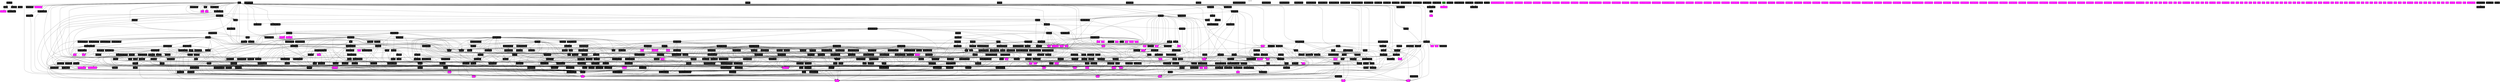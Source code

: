 digraph GRAPH_0 {

  // Generated by Graph::Easy 0.76 at Thu Aug  6 17:33:07 2020

  edge [ arrowhead=normal ];
  graph [ label="Call Gdl", labelloc=top ];
  node [
    fillcolor=white,
    fontsize=11,
    shape=box,
    style=filled ];

  0 [ color="#000000", fillcolor="#000000", fontcolor="#ffffff", label=".init_proc\l" ]
  1 [ color="#000000", fillcolor="#ff00ff", fontcolor="#ffffff", label=".pthread_mutex_unlock\l" ]
  10 [ color="#000000", fillcolor="#ff00ff", fontcolor="#ffffff", label=".tolower\l" ]
  100 [ color="#000000", fillcolor="#000000", fontcolor="#ffffff", label="finish_string_list\l" ]
  101 [ color="#000000", fillcolor="#000000", fontcolor="#ffffff", label="Clp_AddStringListType\l" ]
  102 [ color="#000000", fillcolor="#000000", fontcolor="#ffffff", label="Clp_AddStringListTypeVec\l" ]
  103 [ color="#000000", fillcolor="#000000", fontcolor="#ffffff", label="Clp_ProgramName\l" ]
  104 [ color="#000000", fillcolor="#000000", fontcolor="#ffffff", label="Clp_SetProgramName\l" ]
  105 [ color="#000000", fillcolor="#000000", fontcolor="#ffffff", label="Clp_NewParserState\l" ]
  106 [ color="#000000", fillcolor="#000000", fontcolor="#ffffff", label="Clp_DeleteParserState\l" ]
  107 [ color="#000000", fillcolor="#000000", fontcolor="#ffffff", label="Clp_SaveParser\l" ]
  108 [ color="#000000", fillcolor="#000000", fontcolor="#ffffff", label="Clp_RestoreParser\l" ]
  109 [ color="#000000", fillcolor="#000000", fontcolor="#ffffff", label="set_option_text\l" ]
  11 [ color="#000000", fillcolor="#ff00ff", fontcolor="#ffffff", label=".pthread_mutex_init\l" ]
  110 [ color="#000000", fillcolor="#000000", fontcolor="#ffffff", label="get_oclass\l" ]
  111 [ color="#000000", fillcolor="#000000", fontcolor="#ffffff", label="next_argument\l" ]
  112 [ color="#000000", fillcolor="#000000", fontcolor="#ffffff", label="switch_to_short_argument\l" ]
  113 [ color="#000000", fillcolor="#000000", fontcolor="#ffffff", label="find_long\l" ]
  114 [ color="#000000", fillcolor="#000000", fontcolor="#ffffff", label="find_short\l" ]
  115 [ color="#000000", fillcolor="#000000", fontcolor="#ffffff", label="Clp_Next\l" ]
  116 [ color="#000000", fillcolor="#000000", fontcolor="#ffffff", label="Clp_Shift\l" ]
  117 [ color="#000000", fillcolor="#000000", fontcolor="#ffffff", label="build_string_init\l" ]
  118 [ color="#000000", fillcolor="#000000", fontcolor="#ffffff", label="build_string_cleanup\l" ]
  119 [ color="#000000", fillcolor="#000000", fontcolor="#ffffff", label="build_string_grow\l" ]
  12 [ color="#000000", fillcolor="#ff00ff", fontcolor="#ffffff", label=".fclose\l" ]
  120 [ color="#000000", fillcolor="#000000", fontcolor="#ffffff", label="append_build_string\l" ]
  121 [ color="#000000", fillcolor="#000000", fontcolor="#ffffff", label="build_string_program_prefix\l" ]
  122 [ color="#000000", fillcolor="#000000", fontcolor="#ffffff", label="Clp_vbsprintf\l" ]
  123 [ color="#000000", fillcolor="#000000", fontcolor="#ffffff", label="build_string_text\l" ]
  124 [ color="#000000", fillcolor="#000000", fontcolor="#ffffff", label="do_error\l" ]
  125 [ color="#000000", fillcolor="#000000", fontcolor="#ffffff", label="Clp_OptionError\l" ]
  126 [ color="#000000", fillcolor="#000000", fontcolor="#ffffff", label="Clp_fprintf\l" ]
  127 [ color="#000000", fillcolor="#000000", fontcolor="#ffffff", label="Clp_vfprintf\l" ]
  128 [ color="#000000", fillcolor="#000000", fontcolor="#ffffff", label="Clp_vsnprintf\l" ]
  129 [ color="#000000", fillcolor="#000000", fontcolor="#ffffff", label="ambiguity_error\l" ]
  13 [ color="#000000", fillcolor="#ff00ff", fontcolor="#ffffff", label=".memcmp\l" ]
  130 [ color="#000000", fillcolor="#000000", fontcolor="#ffffff", label="copy_string\l" ]
  131 [ color="#000000", fillcolor="#000000", fontcolor="#ffffff", label="Clp_CurOptionNameBuf\l" ]
  132 [ color="#000000", fillcolor="#000000", fontcolor="#ffffff", label="Clp_CurOptionName\l" ]
  133 [ color="#000000", fillcolor="#000000", fontcolor="#ffffff", label="Clp_IsLong\l" ]
  134 [ color="#000000", fillcolor="#000000", fontcolor="#ffffff", label="Clp_IsShort\l" ]
  135 [ color="#000000", fillcolor="#000000", fontcolor="#ffffff", label="Gif_Realloc\l" ]
  136 [ color="#000000", fillcolor="#000000", fontcolor="#ffffff", label="Gif_Free\l" ]
  137 [ color="#000000", fillcolor="#000000", fontcolor="#ffffff", label="Gif_NewStream\l" ]
  138 [ color="#000000", fillcolor="#000000", fontcolor="#ffffff", label="Gif_NewImage\l" ]
  139 [ color="#000000", fillcolor="#000000", fontcolor="#ffffff", label="Gif_NewColormap\l" ]
  14 [ color="#000000", fillcolor="#ff00ff", fontcolor="#ffffff", label=".pow\l" ]
  140 [ color="#000000", fillcolor="#000000", fontcolor="#ffffff", label="Gif_NewFullColormap\l" ]
  141 [ color="#000000", fillcolor="#000000", fontcolor="#ffffff", label="Gif_NewComment\l" ]
  142 [ color="#000000", fillcolor="#000000", fontcolor="#ffffff", label="Gif_NewExtension\l" ]
  143 [ color="#000000", fillcolor="#000000", fontcolor="#ffffff", label="Gif_CopyExtension\l" ]
  144 [ color="#000000", fillcolor="#000000", fontcolor="#ffffff", label="Gif_CopyString\l" ]
  145 [ color="#000000", fillcolor="#000000", fontcolor="#ffffff", label="Gif_AddImage\l" ]
  146 [ color="#000000", fillcolor="#000000", fontcolor="#ffffff", label="Gif_RemoveImage\l" ]
  147 [ color="#000000", fillcolor="#000000", fontcolor="#ffffff", label="Gif_ImageColorBound\l" ]
  148 [ color="#000000", fillcolor="#000000", fontcolor="#ffffff", label="Gif_AddCommentTake\l" ]
  149 [ color="#000000", fillcolor="#000000", fontcolor="#ffffff", label="Gif_AddComment\l" ]
  15 [ color="#000000", fillcolor="#ff00ff", fontcolor="#ffffff", label=".popen\l" ]
  150 [ color="#000000", fillcolor="#000000", fontcolor="#ffffff", label="Gif_AddExtension\l" ]
  151 [ color="#000000", fillcolor="#000000", fontcolor="#ffffff", label="Gif_ImageNumber\l" ]
  152 [ color="#000000", fillcolor="#000000", fontcolor="#ffffff", label="Gif_CalculateScreenSize\l" ]
  153 [ color="#000000", fillcolor="#000000", fontcolor="#ffffff", label="Gif_CopyStreamSkeleton\l" ]
  154 [ color="#000000", fillcolor="#000000", fontcolor="#ffffff", label="Gif_CopyStreamImages\l" ]
  155 [ color="#000000", fillcolor="#000000", fontcolor="#ffffff", label="Gif_CopyColormap\l" ]
  156 [ color="#000000", fillcolor="#000000", fontcolor="#ffffff", label="Gif_CopyImage\l" ]
  157 [ color="#000000", fillcolor="#000000", fontcolor="#ffffff", label="Gif_MakeImageEmpty\l" ]
  158 [ color="#000000", fillcolor="#000000", fontcolor="#ffffff", label="Gif_DeleteStream\l" ]
  159 [ color="#000000", fillcolor="#000000", fontcolor="#ffffff", label="Gif_DeleteImage\l" ]
  16 [ color="#000000", fillcolor="#ff00ff", fontcolor="#ffffff", label=".__stack_chk_fail\l" ]
  160 [ color="#000000", fillcolor="#000000", fontcolor="#ffffff", label="Gif_DeleteColormap\l" ]
  161 [ color="#000000", fillcolor="#000000", fontcolor="#ffffff", label="Gif_DeleteComment\l" ]
  162 [ color="#000000", fillcolor="#000000", fontcolor="#ffffff", label="Gif_DeleteExtension\l" ]
  163 [ color="#000000", fillcolor="#000000", fontcolor="#ffffff", label="Gif_AddDeletionHook\l" ]
  164 [ color="#000000", fillcolor="#000000", fontcolor="#ffffff", label="Gif_RemoveDeletionHook\l" ]
  165 [ color="#000000", fillcolor="#000000", fontcolor="#ffffff", label="Gif_ColorEq\l" ]
  166 [ color="#000000", fillcolor="#000000", fontcolor="#ffffff", label="Gif_FindColor\l" ]
  167 [ color="#000000", fillcolor="#000000", fontcolor="#ffffff", label="Gif_AddColor\l" ]
  168 [ color="#000000", fillcolor="#000000", fontcolor="#ffffff", label="Gif_GetImage\l" ]
  169 [ color="#000000", fillcolor="#000000", fontcolor="#ffffff", label="Gif_GetNamedImage\l" ]
  17 [ color="#000000", fillcolor="#ff00ff", fontcolor="#ffffff", label="._IO_getc\l" ]
  170 [ color="#000000", fillcolor="#000000", fontcolor="#ffffff", label="Gif_ReleaseCompressedImage\l" ]
  171 [ color="#000000", fillcolor="#000000", fontcolor="#ffffff", label="Gif_ReleaseUncompressedImage\l" ]
  172 [ color="#000000", fillcolor="#000000", fontcolor="#ffffff", label="Gif_ClipImage\l" ]
  173 [ color="#000000", fillcolor="#000000", fontcolor="#ffffff", label="Gif_InterlaceLine\l" ]
  174 [ color="#000000", fillcolor="#000000", fontcolor="#ffffff", label="Gif_SetUncompressedImage\l" ]
  175 [ color="#000000", fillcolor="#000000", fontcolor="#ffffff", label="Gif_CreateUncompressedImage\l" ]
  176 [ color="#000000", fillcolor="#000000", fontcolor="#ffffff", label="Gif_InitCompressInfo\l" ]
  177 [ color="#000000", fillcolor="#000000", fontcolor="#ffffff", label="Gif_Debug\l" ]
  178 [ color="#000000", fillcolor="#000000", fontcolor="#ffffff", label="gifgetunsigned\l" ]
  179 [ color="#000000", fillcolor="#000000", fontcolor="#ffffff", label="file_byte_getter\l" ]
  18 [ color="#000000", fillcolor="#ff00ff", fontcolor="#ffffff", label=".pthread_mutex_lock\l" ]
  180 [ color="#000000", fillcolor="#000000", fontcolor="#ffffff", label="file_block_getter\l" ]
  181 [ color="#000000", fillcolor="#000000", fontcolor="#ffffff", label="file_eofer\l" ]
  182 [ color="#000000", fillcolor="#000000", fontcolor="#ffffff", label="record_byte_getter\l" ]
  183 [ color="#000000", fillcolor="#000000", fontcolor="#ffffff", label="record_block_getter\l" ]
  184 [ color="#000000", fillcolor="#000000", fontcolor="#ffffff", label="record_eofer\l" ]
  185 [ color="#000000", fillcolor="#000000", fontcolor="#ffffff", label="make_data_reader\l" ]
  186 [ color="#000000", fillcolor="#000000", fontcolor="#ffffff", label="gif_read_error\l" ]
  187 [ color="#000000", fillcolor="#000000", fontcolor="#ffffff", label="one_code\l" ]
  188 [ color="#000000", fillcolor="#000000", fontcolor="#ffffff", label="read_image_block\l" ]
  189 [ color="#000000", fillcolor="#000000", fontcolor="#ffffff", label="read_image_data\l" ]
  19 [ color="#000000", fillcolor="#ff00ff", fontcolor="#ffffff", label="._IO_putc\l" ]
  190 [ color="#000000", fillcolor="#000000", fontcolor="#ffffff", label="read_color_table\l" ]
  191 [ color="#000000", fillcolor="#000000", fontcolor="#ffffff", label="read_logical_screen_descriptor\l" ]
  192 [ color="#000000", fillcolor="#000000", fontcolor="#ffffff", label="read_compressed_image\l" ]
  193 [ color="#000000", fillcolor="#000000", fontcolor="#ffffff", label="uncompress_image\l" ]
  194 [ color="#000000", fillcolor="#000000", fontcolor="#ffffff", label="Gif_FullUncompressImage\l" ]
  195 [ color="#000000", fillcolor="#000000", fontcolor="#ffffff", label="read_image\l" ]
  196 [ color="#000000", fillcolor="#000000", fontcolor="#ffffff", label="read_graphic_control_extension\l" ]
  197 [ color="#000000", fillcolor="#000000", fontcolor="#ffffff", label="suck_data\l" ]
  198 [ color="#000000", fillcolor="#000000", fontcolor="#ffffff", label="read_unknown_extension\l" ]
  199 [ color="#000000", fillcolor="#000000", fontcolor="#ffffff", label="read_application_extension\l" ]
  2 [ color="#000000", fillcolor="#ff00ff", fontcolor="#ffffff", label=".strstr\l" ]
  20 [ color="#000000", fillcolor="#ff00ff", fontcolor="#ffffff", label=".fwrite\l" ]
  200 [ color="#000000", fillcolor="#000000", fontcolor="#ffffff", label="read_comment_extension\l" ]
  201 [ color="#000000", fillcolor="#000000", fontcolor="#ffffff", label="read_gif\l" ]
  202 [ color="#000000", fillcolor="#000000", fontcolor="#ffffff", label="Gif_FullReadFile\l" ]
  203 [ color="#000000", fillcolor="#000000", fontcolor="#ffffff", label="Gif_FullReadRecord\l" ]
  204 [ color="#000000", fillcolor="#000000", fontcolor="#ffffff", label="Gif_ReadFile\l" ]
  205 [ color="#000000", fillcolor="#000000", fontcolor="#ffffff", label="Gif_ReadRecord\l" ]
  206 [ color="#000000", fillcolor="#000000", fontcolor="#ffffff", label="Gif_SetErrorHandler\l" ]
  207 [ color="#000000", fillcolor="#000000", fontcolor="#ffffff", label="put_image_in_screen\l" ]
  208 [ color="#000000", fillcolor="#000000", fontcolor="#ffffff", label="put_background_in_screen\l" ]
  209 [ color="#000000", fillcolor="#000000", fontcolor="#ffffff", label="create_image_data\l" ]
  21 [ color="#000000", fillcolor="#ff00ff", fontcolor="#ffffff", label=".fread\l" ]
  210 [ color="#000000", fillcolor="#000000", fontcolor="#ffffff", label="unoptimize_image\l" ]
  211 [ color="#000000", fillcolor="#000000", fontcolor="#ffffff", label="no_more_transparency\l" ]
  212 [ color="#000000", fillcolor="#000000", fontcolor="#ffffff", label="Gif_FullUnoptimize\l" ]
  213 [ color="#000000", fillcolor="#000000", fontcolor="#ffffff", label="Gif_Unoptimize\l" ]
  214 [ color="#000000", fillcolor="#000000", fontcolor="#ffffff", label="unmark_colors\l" ]
  215 [ color="#000000", fillcolor="#000000", fontcolor="#ffffff", label="unmark_colors_2\l" ]
  216 [ color="#000000", fillcolor="#000000", fontcolor="#ffffff", label="mark_used_colors\l" ]
  217 [ color="#000000", fillcolor="#000000", fontcolor="#ffffff", label="find_color_index\l" ]
  218 [ color="#000000", fillcolor="#000000", fontcolor="#ffffff", label="merge_colormap_if_possible\l" ]
  219 [ color="#000000", fillcolor="#000000", fontcolor="#ffffff", label="merge_stream\l" ]
  22 [ color="#000000", fillcolor="#ff00ff", fontcolor="#ffffff", label=".strcpy\l" ]
  220 [ color="#000000", fillcolor="#000000", fontcolor="#ffffff", label="merge_comments\l" ]
  221 [ color="#000000", fillcolor="#000000", fontcolor="#ffffff", label="merge_image_input_colors\l" ]
  222 [ color="#000000", fillcolor="#000000", fontcolor="#ffffff", label="merge_image\l" ]
  223 [ color="#000000", fillcolor="#000000", fontcolor="#ffffff", label="constrain\l" ]
  224 [ color="#000000", fillcolor="#000000", fontcolor="#ffffff", label="kc_make8ng\l" ]
  225 [ color="#000000", fillcolor="#000000", fontcolor="#ffffff", label="kc_makegfcng\l" ]
  226 [ color="#000000", fillcolor="#000000", fontcolor="#ffffff", label="new_opt_data\l" ]
  227 [ color="#000000", fillcolor="#000000", fontcolor="#ffffff", label="delete_opt_data\l" ]
  228 [ color="#000000", fillcolor="#000000", fontcolor="#ffffff", label="all_colormap_add\l" ]
  229 [ color="#000000", fillcolor="#000000", fontcolor="#ffffff", label="safe_bounds\l" ]
  23 [ color="#000000", fillcolor="#ff00ff", fontcolor="#ffffff", label=".floor\l" ]
  230 [ color="#000000", fillcolor="#000000", fontcolor="#ffffff", label="fix_difference_bounds\l" ]
  231 [ color="#000000", fillcolor="#000000", fontcolor="#ffffff", label="increment_penalties\l" ]
  232 [ color="#000000", fillcolor="#000000", fontcolor="#ffffff", label="colormap_rgb_permutation_sorter\l" ]
  233 [ color="#000000", fillcolor="#000000", fontcolor="#ffffff", label="prepare_colormap_map\l" ]
  234 [ color="#000000", fillcolor="#000000", fontcolor="#ffffff", label="prepare_colormap\l" ]
  235 [ color="#000000", fillcolor="#000000", fontcolor="#ffffff", label="initialize_optimizer\l" ]
  236 [ color="#000000", fillcolor="#000000", fontcolor="#ffffff", label="finalize_optimizer\l" ]
  237 [ color="#000000", fillcolor="#000000", fontcolor="#ffffff", label="permuting_sorter_up16\l" ]
  238 [ color="#000000", fillcolor="#000000", fontcolor="#ffffff", label="permuting_sorter_down16\l" ]
  239 [ color="#000000", fillcolor="#000000", fontcolor="#ffffff", label="sort_permutation16\l" ]
  24 [ color="#000000", fillcolor="#ff00ff", fontcolor="#ffffff", label=".getenv\l" ]
  240 [ color="#000000", fillcolor="#000000", fontcolor="#ffffff", label="copy_data_area16\l" ]
  241 [ color="#000000", fillcolor="#000000", fontcolor="#ffffff", label="copy_data_area_subimage16\l" ]
  242 [ color="#000000", fillcolor="#000000", fontcolor="#ffffff", label="erase_data_area16\l" ]
  243 [ color="#000000", fillcolor="#000000", fontcolor="#ffffff", label="erase_data_area_subimage16\l" ]
  244 [ color="#000000", fillcolor="#000000", fontcolor="#ffffff", label="erase_screen16\l" ]
  245 [ color="#000000", fillcolor="#000000", fontcolor="#ffffff", label="apply_frame16\l" ]
  246 [ color="#000000", fillcolor="#000000", fontcolor="#ffffff", label="apply_frame_disposal16\l" ]
  247 [ color="#000000", fillcolor="#000000", fontcolor="#ffffff", label="find_difference_bounds16\l" ]
  248 [ color="#000000", fillcolor="#000000", fontcolor="#ffffff", label="expand_difference_bounds16\l" ]
  249 [ color="#000000", fillcolor="#000000", fontcolor="#ffffff", label="get_used_colors16\l" ]
  25 [ color="#000000", fillcolor="#ff00ff", fontcolor="#ffffff", label=".realloc\l" ]
  250 [ color="#000000", fillcolor="#000000", fontcolor="#ffffff", label="create_subimages16\l" ]
  251 [ color="#000000", fillcolor="#000000", fontcolor="#ffffff", label="create_out_global_map16\l" ]
  252 [ color="#000000", fillcolor="#000000", fontcolor="#ffffff", label="simple_frame_data16\l" ]
  253 [ color="#000000", fillcolor="#000000", fontcolor="#ffffff", label="transp_frame_data16\l" ]
  254 [ color="#000000", fillcolor="#000000", fontcolor="#ffffff", label="create_new_image_data16\l" ]
  255 [ color="#000000", fillcolor="#000000", fontcolor="#ffffff", label="finalize_optimizer_data16\l" ]
  256 [ color="#000000", fillcolor="#000000", fontcolor="#ffffff", label="permuting_sorter_up32\l" ]
  257 [ color="#000000", fillcolor="#000000", fontcolor="#ffffff", label="permuting_sorter_down32\l" ]
  258 [ color="#000000", fillcolor="#000000", fontcolor="#ffffff", label="sort_permutation32\l" ]
  259 [ color="#000000", fillcolor="#000000", fontcolor="#ffffff", label="copy_data_area32\l" ]
  26 [ color="#000000", fillcolor="#ff00ff", fontcolor="#ffffff", label=".malloc\l" ]
  260 [ color="#000000", fillcolor="#000000", fontcolor="#ffffff", label="copy_data_area_subimage32\l" ]
  261 [ color="#000000", fillcolor="#000000", fontcolor="#ffffff", label="erase_data_area32\l" ]
  262 [ color="#000000", fillcolor="#000000", fontcolor="#ffffff", label="erase_data_area_subimage32\l" ]
  263 [ color="#000000", fillcolor="#000000", fontcolor="#ffffff", label="erase_screen32\l" ]
  264 [ color="#000000", fillcolor="#000000", fontcolor="#ffffff", label="apply_frame32\l" ]
  265 [ color="#000000", fillcolor="#000000", fontcolor="#ffffff", label="apply_frame_disposal32\l" ]
  266 [ color="#000000", fillcolor="#000000", fontcolor="#ffffff", label="find_difference_bounds32\l" ]
  267 [ color="#000000", fillcolor="#000000", fontcolor="#ffffff", label="expand_difference_bounds32\l" ]
  268 [ color="#000000", fillcolor="#000000", fontcolor="#ffffff", label="get_used_colors32\l" ]
  269 [ color="#000000", fillcolor="#000000", fontcolor="#ffffff", label="create_subimages32\l" ]
  27 [ color="#000000", fillcolor="#ff00ff", fontcolor="#ffffff", label=".puts\l" ]
  270 [ color="#000000", fillcolor="#000000", fontcolor="#ffffff", label="create_out_global_map32\l" ]
  271 [ color="#000000", fillcolor="#000000", fontcolor="#ffffff", label="simple_frame_data32\l" ]
  272 [ color="#000000", fillcolor="#000000", fontcolor="#ffffff", label="transp_frame_data32\l" ]
  273 [ color="#000000", fillcolor="#000000", fontcolor="#ffffff", label="create_new_image_data32\l" ]
  274 [ color="#000000", fillcolor="#000000", fontcolor="#ffffff", label="finalize_optimizer_data32\l" ]
  275 [ color="#000000", fillcolor="#000000", fontcolor="#ffffff", label="optimize_fragments\l" ]
  276 [ color="#000000", fillcolor="#000000", fontcolor="#ffffff", label="kc_set8g\l" ]
  277 [ color="#000000", fillcolor="#000000", fontcolor="#ffffff", label="kc_make8g\l" ]
  278 [ color="#000000", fillcolor="#000000", fontcolor="#ffffff", label="kc_makegfcg\l" ]
  279 [ color="#000000", fillcolor="#000000", fontcolor="#ffffff", label="kc_togfcg\l" ]
  28 [ color="#000000", fillcolor="#ff00ff", fontcolor="#ffffff", label=".strerror\l" ]
  280 [ color="#000000", fillcolor="#000000", fontcolor="#ffffff", label="kc_distance\l" ]
  281 [ color="#000000", fillcolor="#000000", fontcolor="#ffffff", label="kc_luminance\l" ]
  282 [ color="#000000", fillcolor="#000000", fontcolor="#ffffff", label="kc_luminance_transform\l" ]
  283 [ color="#000000", fillcolor="#000000", fontcolor="#ffffff", label="wkc_clear\l" ]
  284 [ color="#000000", fillcolor="#000000", fontcolor="#ffffff", label="kd3_disable\l" ]
  285 [ color="#000000", fillcolor="#000000", fontcolor="#ffffff", label="kd3_enable_all\l" ]
  286 [ color="#000000", fillcolor="#000000", fontcolor="#ffffff", label="kc_debug_str\l" ]
  287 [ color="#000000", fillcolor="#000000", fontcolor="#ffffff", label="kc_set_gamma\l" ]
  288 [ color="#000000", fillcolor="#000000", fontcolor="#ffffff", label="kc_revgamma_transform\l" ]
  289 [ color="#000000", fillcolor="#000000", fontcolor="#ffffff", label="kchist_init\l" ]
  29 [ color="#000000", fillcolor="#ff00ff", fontcolor="#ffffff", label=".exit\l" ]
  290 [ color="#000000", fillcolor="#000000", fontcolor="#ffffff", label="kchist_cleanup\l" ]
  291 [ color="#000000", fillcolor="#000000", fontcolor="#ffffff", label="kchist_add\l" ]
  292 [ color="#000000", fillcolor="#000000", fontcolor="#ffffff", label="kchist_grow\l" ]
  293 [ color="#000000", fillcolor="#000000", fontcolor="#ffffff", label="kchist_compress\l" ]
  294 [ color="#000000", fillcolor="#000000", fontcolor="#ffffff", label="kchist_make\l" ]
  295 [ color="#000000", fillcolor="#000000", fontcolor="#ffffff", label="red_kchistitem_compare\l" ]
  296 [ color="#000000", fillcolor="#000000", fontcolor="#ffffff", label="green_kchistitem_compare\l" ]
  297 [ color="#000000", fillcolor="#000000", fontcolor="#ffffff", label="blue_kchistitem_compare\l" ]
  298 [ color="#000000", fillcolor="#000000", fontcolor="#ffffff", label="popularity_kchistitem_compare\l" ]
  299 [ color="#000000", fillcolor="#000000", fontcolor="#ffffff", label="popularity_sort_compare\l" ]
  3 [ color="#000000", fillcolor="#ff00ff", fontcolor="#ffffff", label=".strcmp\l" ]
  30 [ color="#000000", fillcolor="#ff00ff", fontcolor="#ffffff", label=".pclose\l" ]
  300 [ color="#000000", fillcolor="#000000", fontcolor="#ffffff", label="colormap_median_cut\l" ]
  301 [ color="#000000", fillcolor="#000000", fontcolor="#ffffff", label="kcdiversity_init\l" ]
  302 [ color="#000000", fillcolor="#000000", fontcolor="#ffffff", label="kcdiversity_cleanup\l" ]
  303 [ color="#000000", fillcolor="#000000", fontcolor="#ffffff", label="kcdiversity_find_popular\l" ]
  304 [ color="#000000", fillcolor="#000000", fontcolor="#ffffff", label="kcdiversity_find_diverse\l" ]
  305 [ color="#000000", fillcolor="#000000", fontcolor="#ffffff", label="kcdiversity_choose\l" ]
  306 [ color="#000000", fillcolor="#000000", fontcolor="#ffffff", label="colormap_diversity_do_blend\l" ]
  307 [ color="#000000", fillcolor="#000000", fontcolor="#ffffff", label="colormap_diversity\l" ]
  308 [ color="#000000", fillcolor="#000000", fontcolor="#ffffff", label="colormap_blend_diversity\l" ]
  309 [ color="#000000", fillcolor="#000000", fontcolor="#ffffff", label="colormap_flat_diversity\l" ]
  31 [ color="#000000", fillcolor="#ff00ff", fontcolor="#ffffff", label=".feof\l" ]
  310 [ color="#000000", fillcolor="#000000", fontcolor="#ffffff", label="kd3_init\l" ]
  311 [ color="#000000", fillcolor="#000000", fontcolor="#ffffff", label="kd3_cleanup\l" ]
  312 [ color="#000000", fillcolor="#000000", fontcolor="#ffffff", label="kd3_add_transformed\l" ]
  313 [ color="#000000", fillcolor="#000000", fontcolor="#ffffff", label="kd3_add8g\l" ]
  314 [ color="#000000", fillcolor="#000000", fontcolor="#ffffff", label="kd3_item_compar_0\l" ]
  315 [ color="#000000", fillcolor="#000000", fontcolor="#ffffff", label="kd3_item_compar_1\l" ]
  316 [ color="#000000", fillcolor="#000000", fontcolor="#ffffff", label="kd3_item_compar_2\l" ]
  317 [ color="#000000", fillcolor="#000000", fontcolor="#ffffff", label="kd3_item_all_compar\l" ]
  318 [ color="#000000", fillcolor="#000000", fontcolor="#ffffff", label="kd3_build_range\l" ]
  319 [ color="#000000", fillcolor="#000000", fontcolor="#ffffff", label="kd3_build_xradius\l" ]
  32 [ color="#000000", fillcolor="#ff00ff", fontcolor="#ffffff", label=".strtoul\l" ]
  320 [ color="#000000", fillcolor="#000000", fontcolor="#ffffff", label="kd3_build\l" ]
  321 [ color="#000000", fillcolor="#000000", fontcolor="#ffffff", label="kd3_init_build\l" ]
  322 [ color="#000000", fillcolor="#000000", fontcolor="#ffffff", label="kd3_closest_transformed\l" ]
  323 [ color="#000000", fillcolor="#000000", fontcolor="#ffffff", label="kd3_closest8g\l" ]
  324 [ color="#000000", fillcolor="#000000", fontcolor="#ffffff", label="colormap_image_posterize\l" ]
  325 [ color="#000000", fillcolor="#000000", fontcolor="#ffffff", label="colormap_image_floyd_steinberg\l" ]
  326 [ color="#000000", fillcolor="#000000", fontcolor="#ffffff", label="plan_from_cplan\l" ]
  327 [ color="#000000", fillcolor="#000000", fontcolor="#ffffff", label="ordered_dither_plan_compare\l" ]
  328 [ color="#000000", fillcolor="#000000", fontcolor="#ffffff", label="kc_line_closest\l" ]
  329 [ color="#000000", fillcolor="#000000", fontcolor="#ffffff", label="kc_plane_closest\l" ]
  33 [ color="#000000", fillcolor="#ff00ff", fontcolor="#ffffff", label=".strchr\l" ]
  330 [ color="#000000", fillcolor="#000000", fontcolor="#ffffff", label="limit_ordered_dither_plan\l" ]
  331 [ color="#000000", fillcolor="#000000", fontcolor="#ffffff", label="set_ordered_dither_plan\l" ]
  332 [ color="#000000", fillcolor="#000000", fontcolor="#ffffff", label="pow2_ordered_dither\l" ]
  333 [ color="#000000", fillcolor="#000000", fontcolor="#ffffff", label="colormap_image_ordered\l" ]
  334 [ color="#000000", fillcolor="#000000", fontcolor="#ffffff", label="dither\l" ]
  335 [ color="#000000", fillcolor="#000000", fontcolor="#ffffff", label="try_assign_transparency\l" ]
  336 [ color="#000000", fillcolor="#000000", fontcolor="#ffffff", label="colormap_stream\l" ]
  337 [ color="#000000", fillcolor="#000000", fontcolor="#ffffff", label="halftone_pixel_make\l" ]
  338 [ color="#000000", fillcolor="#000000", fontcolor="#ffffff", label="halftone_pixel_combine\l" ]
  339 [ color="#000000", fillcolor="#000000", fontcolor="#ffffff", label="halftone_pixel_compare\l" ]
  34 [ color="#000000", fillcolor="#ff00ff", fontcolor="#ffffff", label=".strlen\l" ]
  340 [ color="#000000", fillcolor="#000000", fontcolor="#ffffff", label="halftone_pixel_matrix\l" ]
  341 [ color="#000000", fillcolor="#000000", fontcolor="#ffffff", label="make_halftone_matrix_square\l" ]
  342 [ color="#000000", fillcolor="#000000", fontcolor="#ffffff", label="make_halftone_matrix_triangular\l" ]
  343 [ color="#000000", fillcolor="#000000", fontcolor="#ffffff", label="set_dither_type\l" ]
  344 [ color="#000000", fillcolor="#000000", fontcolor="#ffffff", label="constrain_1\l" ]
  345 [ color="#000000", fillcolor="#000000", fontcolor="#ffffff", label="verror\l" ]
  346 [ color="#000000", fillcolor="#000000", fontcolor="#ffffff", label="fatal_error\l" ]
  347 [ color="#000000", fillcolor="#000000", fontcolor="#ffffff", label="lerror\l" ]
  348 [ color="#000000", fillcolor="#000000", fontcolor="#ffffff", label="error\l" ]
  349 [ color="#000000", fillcolor="#000000", fontcolor="#ffffff", label="lwarning\l" ]
  35 [ color="#000000", fillcolor="#ff00ff", fontcolor="#ffffff", label=".sin\l" ]
  350 [ color="#000000", fillcolor="#000000", fontcolor="#ffffff", label="warning\l" ]
  351 [ color="#000000", fillcolor="#000000", fontcolor="#ffffff", label="clp_error_handler\l" ]
  352 [ color="#000000", fillcolor="#000000", fontcolor="#ffffff", label="short_usage\l" ]
  353 [ color="#000000", fillcolor="#000000", fontcolor="#ffffff", label="usage\l" ]
  354 [ color="#000000", fillcolor="#000000", fontcolor="#ffffff", label="verbose_open\l" ]
  355 [ color="#000000", fillcolor="#000000", fontcolor="#ffffff", label="verbose_close\l" ]
  356 [ color="#000000", fillcolor="#000000", fontcolor="#ffffff", label="verbose_endline\l" ]
  357 [ color="#000000", fillcolor="#000000", fontcolor="#ffffff", label="debug_color_str\l" ]
  358 [ color="#000000", fillcolor="#000000", fontcolor="#ffffff", label="safe_puts\l" ]
  359 [ color="#000000", fillcolor="#000000", fontcolor="#ffffff", label="comment_info\l" ]
  36 [ color="#000000", fillcolor="#ff00ff", fontcolor="#ffffff", label=".__libc_start_main\l" ]
  360 [ color="#000000", fillcolor="#000000", fontcolor="#ffffff", label="colormap_info\l" ]
  361 [ color="#000000", fillcolor="#000000", fontcolor="#ffffff", label="extension_info\l" ]
  362 [ color="#000000", fillcolor="#000000", fontcolor="#ffffff", label="stream_info\l" ]
  363 [ color="#000000", fillcolor="#000000", fontcolor="#ffffff", label="image_info\l" ]
  364 [ color="#000000", fillcolor="#000000", fontcolor="#ffffff", label="explode_filename\l" ]
  365 [ color="#000000", fillcolor="#000000", fontcolor="#ffffff", label="parse_frame_spec\l" ]
  366 [ color="#000000", fillcolor="#000000", fontcolor="#ffffff", label="parse_dimensions\l" ]
  367 [ color="#000000", fillcolor="#000000", fontcolor="#ffffff", label="parse_position\l" ]
  368 [ color="#000000", fillcolor="#000000", fontcolor="#ffffff", label="strtod_fraction\l" ]
  369 [ color="#000000", fillcolor="#000000", fontcolor="#ffffff", label="parse_scale_factor\l" ]
  37 [ color="#000000", fillcolor="#ff00ff", fontcolor="#ffffff", label=".fprintf\l" ]
  370 [ color="#000000", fillcolor="#000000", fontcolor="#ffffff", label="parse_rectangle\l" ]
  371 [ color="#000000", fillcolor="#000000", fontcolor="#ffffff", label="xvalue\l" ]
  372 [ color="#000000", fillcolor="#000000", fontcolor="#ffffff", label="parse_hex_color_channel\l" ]
  373 [ color="#000000", fillcolor="#000000", fontcolor="#ffffff", label="parse_color\l" ]
  374 [ color="#000000", fillcolor="#000000", fontcolor="#ffffff", label="parse_two_colors\l" ]
  375 [ color="#000000", fillcolor="#000000", fontcolor="#ffffff", label="read_text_colormap\l" ]
  376 [ color="#000000", fillcolor="#000000", fontcolor="#ffffff", label="no_gifread_error\l" ]
  377 [ color="#000000", fillcolor="#000000", fontcolor="#ffffff", label="read_colormap_file\l" ]
  378 [ color="#000000", fillcolor="#000000", fontcolor="#ffffff", label="new_frameset\l" ]
  379 [ color="#000000", fillcolor="#000000", fontcolor="#ffffff", label="clear_def_frame_once_options\l" ]
  38 [ color="#000000", fillcolor="#ff00ff", fontcolor="#ffffff", label=".mkstemp\l" ]
  380 [ color="#000000", fillcolor="#000000", fontcolor="#ffffff", label="add_frame\l" ]
  381 [ color="#000000", fillcolor="#000000", fontcolor="#ffffff", label="merger_add\l" ]
  382 [ color="#000000", fillcolor="#000000", fontcolor="#ffffff", label="merger_flatten\l" ]
  383 [ color="#000000", fillcolor="#000000", fontcolor="#ffffff", label="find_color_or_error\l" ]
  384 [ color="#000000", fillcolor="#000000", fontcolor="#ffffff", label="set_background\l" ]
  385 [ color="#000000", fillcolor="#000000", fontcolor="#ffffff", label="fix_total_crop\l" ]
  386 [ color="#000000", fillcolor="#000000", fontcolor="#ffffff", label="handle_screen\l" ]
  387 [ color="#000000", fillcolor="#000000", fontcolor="#ffffff", label="handle_flip_and_screen\l" ]
  388 [ color="#000000", fillcolor="#000000", fontcolor="#ffffff", label="analyze_crop\l" ]
  389 [ color="#000000", fillcolor="#000000", fontcolor="#ffffff", label="apply_frame_transparent\l" ]
  39 [ color="#000000", fillcolor="#ff00ff", fontcolor="#ffffff", label=".__isoc99_sscanf\l" ]
  390 [ color="#000000", fillcolor="#000000", fontcolor="#ffffff", label="mark_used_background_color\l" ]
  391 [ color="#000000", fillcolor="#000000", fontcolor="#ffffff", label="merge_frame_interval\l" ]
  392 [ color="#000000", fillcolor="#000000", fontcolor="#ffffff", label="blank_frameset\l" ]
  393 [ color="#000000", fillcolor="#000000", fontcolor="#ffffff", label="clear_frameset\l" ]
  394 [ color="#000000", fillcolor="#000000", fontcolor="#ffffff", label="kc_set8g_1\l" ]
  395 [ color="#000000", fillcolor="#000000", fontcolor="#ffffff", label="kc_make8g_1\l" ]
  396 [ color="#000000", fillcolor="#000000", fontcolor="#ffffff", label="kc_makegfcg_1\l" ]
  397 [ color="#000000", fillcolor="#000000", fontcolor="#ffffff", label="kac_transparent\l" ]
  398 [ color="#000000", fillcolor="#000000", fontcolor="#ffffff", label="kc_togfcg_1\l" ]
  399 [ color="#000000", fillcolor="#000000", fontcolor="#ffffff", label="kc_distance_1\l" ]
  4 [ color="#000000", fillcolor="#ff00ff", fontcolor="#ffffff", label=".printf\l" ]
  40 [ color="#000000", fillcolor="#ff00ff", fontcolor="#ffffff", label=".fopen\l" ]
  400 [ color="#000000", fillcolor="#000000", fontcolor="#ffffff", label="kd3_disable_1\l" ]
  401 [ color="#000000", fillcolor="#000000", fontcolor="#ffffff", label="kd3_enable_all_1\l" ]
  402 [ color="#000000", fillcolor="#000000", fontcolor="#ffffff", label="sc_clear\l" ]
  403 [ color="#000000", fillcolor="#000000", fontcolor="#ffffff", label="sc_makekc\l" ]
  404 [ color="#000000", fillcolor="#000000", fontcolor="#ffffff", label="append_color_transform\l" ]
  405 [ color="#000000", fillcolor="#000000", fontcolor="#ffffff", label="delete_color_transforms\l" ]
  406 [ color="#000000", fillcolor="#000000", fontcolor="#ffffff", label="apply_color_transforms\l" ]
  407 [ color="#000000", fillcolor="#000000", fontcolor="#ffffff", label="color_change_transformer\l" ]
  408 [ color="#000000", fillcolor="#000000", fontcolor="#ffffff", label="append_color_change\l" ]
  409 [ color="#000000", fillcolor="#000000", fontcolor="#ffffff", label="pipe_color_transformer\l" ]
  41 [ color="#000000", fillcolor="#ff00ff", fontcolor="#ffffff", label=".memset\l" ]
  410 [ color="#000000", fillcolor="#000000", fontcolor="#ffffff", label="combine_crop\l" ]
  411 [ color="#000000", fillcolor="#000000", fontcolor="#ffffff", label="crop_image\l" ]
  412 [ color="#000000", fillcolor="#000000", fontcolor="#ffffff", label="flip_image\l" ]
  413 [ color="#000000", fillcolor="#000000", fontcolor="#ffffff", label="rotate_image\l" ]
  414 [ color="#000000", fillcolor="#000000", fontcolor="#ffffff", label="kcscreen_clear\l" ]
  415 [ color="#000000", fillcolor="#000000", fontcolor="#ffffff", label="kcscreen_init\l" ]
  416 [ color="#000000", fillcolor="#000000", fontcolor="#ffffff", label="kcscreen_cleanup\l" ]
  417 [ color="#000000", fillcolor="#000000", fontcolor="#ffffff", label="kcscreen_apply\l" ]
  418 [ color="#000000", fillcolor="#000000", fontcolor="#ffffff", label="kcscreen_dispose\l" ]
  419 [ color="#000000", fillcolor="#000000", fontcolor="#ffffff", label="ksscreen_clear\l" ]
  42 [ color="#000000", fillcolor="#ff00ff", fontcolor="#ffffff", label=".ungetc\l" ]
  420 [ color="#000000", fillcolor="#000000", fontcolor="#ffffff", label="ksscreen_init\l" ]
  421 [ color="#000000", fillcolor="#000000", fontcolor="#ffffff", label="ksscreen_cleanup\l" ]
  422 [ color="#000000", fillcolor="#000000", fontcolor="#ffffff", label="ksscreen_apply\l" ]
  423 [ color="#000000", fillcolor="#000000", fontcolor="#ffffff", label="ksscreen_dispose\l" ]
  424 [ color="#000000", fillcolor="#000000", fontcolor="#ffffff", label="sctx_init\l" ]
  425 [ color="#000000", fillcolor="#000000", fontcolor="#ffffff", label="sctx_cleanup\l" ]
  426 [ color="#000000", fillcolor="#000000", fontcolor="#ffffff", label="scale_image_data_point\l" ]
  427 [ color="#000000", fillcolor="#000000", fontcolor="#ffffff", label="scale_image_update_global_kd3\l" ]
  428 [ color="#000000", fillcolor="#000000", fontcolor="#ffffff", label="scale_image_prepare\l" ]
  429 [ color="#000000", fillcolor="#000000", fontcolor="#ffffff", label="scale_image_output_row\l" ]
  43 [ color="#000000", fillcolor="#ff00ff", fontcolor="#ffffff", label=".snprintf\l" ]
  430 [ color="#000000", fillcolor="#000000", fontcolor="#ffffff", label="scale_image_add_colors\l" ]
  431 [ color="#000000", fillcolor="#000000", fontcolor="#ffffff", label="scale_image_complete\l" ]
  432 [ color="#000000", fillcolor="#000000", fontcolor="#ffffff", label="make_pixel_range\l" ]
  433 [ color="#000000", fillcolor="#000000", fontcolor="#ffffff", label="make_pixel_range2\l" ]
  434 [ color="#000000", fillcolor="#000000", fontcolor="#ffffff", label="scale_image_data_box\l" ]
  435 [ color="#000000", fillcolor="#000000", fontcolor="#ffffff", label="mix_factor\l" ]
  436 [ color="#000000", fillcolor="#000000", fontcolor="#ffffff", label="scale_image_data_mix\l" ]
  437 [ color="#000000", fillcolor="#000000", fontcolor="#ffffff", label="scale_weightset_add\l" ]
  438 [ color="#000000", fillcolor="#000000", fontcolor="#ffffff", label="scale_weight_cubic\l" ]
  439 [ color="#000000", fillcolor="#000000", fontcolor="#ffffff", label="scale_weight_catrom\l" ]
  44 [ color="#000000", fillcolor="#ff00ff", fontcolor="#ffffff", label=".__errno_location\l" ]
  440 [ color="#000000", fillcolor="#000000", fontcolor="#ffffff", label="scale_weight_mitchell\l" ]
  441 [ color="#000000", fillcolor="#000000", fontcolor="#ffffff", label="sinc\l" ]
  442 [ color="#000000", fillcolor="#000000", fontcolor="#ffffff", label="scale_weight_lanczos\l" ]
  443 [ color="#000000", fillcolor="#000000", fontcolor="#ffffff", label="scale_weight_lanczos2\l" ]
  444 [ color="#000000", fillcolor="#000000", fontcolor="#ffffff", label="scale_weight_lanczos3\l" ]
  445 [ color="#000000", fillcolor="#000000", fontcolor="#ffffff", label="scale_weightset_create\l" ]
  446 [ color="#000000", fillcolor="#000000", fontcolor="#ffffff", label="scale_image_data_weighted\l" ]
  447 [ color="#000000", fillcolor="#000000", fontcolor="#ffffff", label="scale_image_data_catrom\l" ]
  448 [ color="#000000", fillcolor="#000000", fontcolor="#ffffff", label="scale_image_data_mitchell\l" ]
  449 [ color="#000000", fillcolor="#000000", fontcolor="#ffffff", label="scale_image_data_lanczos2\l" ]
  45 [ color="#000000", fillcolor="#ff00ff", fontcolor="#ffffff", label=".strncpy\l" ]
  450 [ color="#000000", fillcolor="#000000", fontcolor="#ffffff", label="scale_image_data_lanczos3\l" ]
  451 [ color="#000000", fillcolor="#000000", fontcolor="#ffffff", label="scale_image\l" ]
  452 [ color="#000000", fillcolor="#000000", fontcolor="#ffffff", label="scale_image_threaded\l" ]
  453 [ color="#000000", fillcolor="#000000", fontcolor="#ffffff", label="resize_dimensions\l" ]
  454 [ color="#000000", fillcolor="#000000", fontcolor="#ffffff", label="resize_stream\l" ]
  455 [ color="#000000", fillcolor="#000000", fontcolor="#ffffff", label="set_mode\l" ]
  456 [ color="#000000", fillcolor="#000000", fontcolor="#ffffff", label="set_frame_change\l" ]
  457 [ color="#000000", fillcolor="#000000", fontcolor="#ffffff", label="frame_change_done\l" ]
  458 [ color="#000000", fillcolor="#000000", fontcolor="#ffffff", label="show_frame\l" ]
  459 [ color="#000000", fillcolor="#000000", fontcolor="#ffffff", label="gifread_error\l" ]
  46 [ color="#000000", fillcolor="#ff00ff", fontcolor="#ffffff", label=".fileno\l" ]
  460 [ color="#000000", fillcolor="#000000", fontcolor="#ffffff", label="open_giffile\l" ]
  461 [ color="#000000", fillcolor="#000000", fontcolor="#ffffff", label="close_giffile\l" ]
  462 [ color="#000000", fillcolor="#000000", fontcolor="#ffffff", label="input_stream\l" ]
  463 [ color="#000000", fillcolor="#000000", fontcolor="#ffffff", label="input_done\l" ]
  464 [ color="#000000", fillcolor="#000000", fontcolor="#ffffff", label="set_new_fixed_colormap\l" ]
  465 [ color="#000000", fillcolor="#000000", fontcolor="#ffffff", label="do_colormap_change\l" ]
  466 [ color="#000000", fillcolor="#000000", fontcolor="#ffffff", label="write_stream\l" ]
  467 [ color="#000000", fillcolor="#000000", fontcolor="#ffffff", label="merge_and_write_frames\l" ]
  468 [ color="#000000", fillcolor="#000000", fontcolor="#ffffff", label="output_information\l" ]
  469 [ color="#000000", fillcolor="#000000", fontcolor="#ffffff", label="output_frames\l" ]
  47 [ color="#000000", fillcolor="#ff00ff", fontcolor="#ffffff", label=".strtod\l" ]
  470 [ color="#000000", fillcolor="#000000", fontcolor="#ffffff", label="frame_argument\l" ]
  471 [ color="#000000", fillcolor="#000000", fontcolor="#ffffff", label="handle_extension\l" ]
  472 [ color="#000000", fillcolor="#000000", fontcolor="#ffffff", label="initialize_def_frame\l" ]
  473 [ color="#000000", fillcolor="#000000", fontcolor="#ffffff", label="combine_output_options\l" ]
  474 [ color="#000000", fillcolor="#000000", fontcolor="#ffffff", label="redundant_option_warning\l" ]
  475 [ color="#000000", fillcolor="#000000", fontcolor="#ffffff", label="print_useless_options\l" ]
  476 [ color="#000000", fillcolor="#000000", fontcolor="#ffffff", label="copy_crop\l" ]
  477 [ color="#000000", fillcolor="#000000", fontcolor="#ffffff", label="parse_resize_geometry_opt\l" ]
  478 [ color="#000000", fillcolor="#000000", fontcolor="#ffffff", label="main\l" ]
  479 [ color="#000000", fillcolor="#000000", fontcolor="#ffffff", label="gifputunsigned\l" ]
  48 [ color="#000000", fillcolor="#ff00ff", fontcolor="#ffffff", label=".ceil\l" ]
  480 [ color="#000000", fillcolor="#000000", fontcolor="#ffffff", label="file_byte_putter\l" ]
  481 [ color="#000000", fillcolor="#000000", fontcolor="#ffffff", label="file_block_putter\l" ]
  482 [ color="#000000", fillcolor="#000000", fontcolor="#ffffff", label="memory_byte_putter\l" ]
  483 [ color="#000000", fillcolor="#000000", fontcolor="#ffffff", label="memory_block_putter\l" ]
  484 [ color="#000000", fillcolor="#000000", fontcolor="#ffffff", label="gif_writer_init\l" ]
  485 [ color="#000000", fillcolor="#000000", fontcolor="#ffffff", label="gif_writer_cleanup\l" ]
  486 [ color="#000000", fillcolor="#000000", fontcolor="#ffffff", label="gfc_clear\l" ]
  487 [ color="#000000", fillcolor="#000000", fontcolor="#ffffff", label="gfc_lookup\l" ]
  488 [ color="#000000", fillcolor="#000000", fontcolor="#ffffff", label="gfc_change_node_to_table\l" ]
  489 [ color="#000000", fillcolor="#000000", fontcolor="#ffffff", label="gfc_define\l" ]
  49 [ color="#000000", fillcolor="#ff00ff", fontcolor="#ffffff", label=".vfprintf\l" ]
  490 [ color="#000000", fillcolor="#000000", fontcolor="#ffffff", label="gif_imageline\l" ]
  491 [ color="#000000", fillcolor="#000000", fontcolor="#ffffff", label="gif_line_endpos\l" ]
  492 [ color="#000000", fillcolor="#000000", fontcolor="#ffffff", label="write_compressed_data\l" ]
  493 [ color="#000000", fillcolor="#000000", fontcolor="#ffffff", label="calculate_min_code_bits\l" ]
  494 [ color="#000000", fillcolor="#000000", fontcolor="#ffffff", label="save_compression_result\l" ]
  495 [ color="#000000", fillcolor="#000000", fontcolor="#ffffff", label="Gif_FullCompressImage\l" ]
  496 [ color="#000000", fillcolor="#000000", fontcolor="#ffffff", label="get_color_table_size\l" ]
  497 [ color="#000000", fillcolor="#000000", fontcolor="#ffffff", label="write_color_table\l" ]
  498 [ color="#000000", fillcolor="#000000", fontcolor="#ffffff", label="write_image\l" ]
  499 [ color="#000000", fillcolor="#000000", fontcolor="#ffffff", label="write_logical_screen_descriptor\l" ]
  5 [ color="#000000", fillcolor="#ff00ff", fontcolor="#ffffff", label=".fflush\l" ]
  50 [ color="#000000", fillcolor="#ff00ff", fontcolor="#ffffff", label=".strrchr\l" ]
  500 [ color="#000000", fillcolor="#000000", fontcolor="#ffffff", label="write_graphic_control_extension\l" ]
  501 [ color="#000000", fillcolor="#000000", fontcolor="#ffffff", label="blast_data\l" ]
  502 [ color="#000000", fillcolor="#000000", fontcolor="#ffffff", label="write_name_extension\l" ]
  503 [ color="#000000", fillcolor="#000000", fontcolor="#ffffff", label="write_comment_extensions\l" ]
  504 [ color="#000000", fillcolor="#000000", fontcolor="#ffffff", label="write_netscape_loop_extension\l" ]
  505 [ color="#000000", fillcolor="#000000", fontcolor="#ffffff", label="write_generic_extension\l" ]
  506 [ color="#000000", fillcolor="#000000", fontcolor="#ffffff", label="write_gif\l" ]
  507 [ color="#000000", fillcolor="#000000", fontcolor="#ffffff", label="Gif_FullWriteFile\l" ]
  508 [ color="#000000", fillcolor="#000000", fontcolor="#ffffff", label="Gif_IncrementalWriteFileInit\l" ]
  509 [ color="#000000", fillcolor="#000000", fontcolor="#ffffff", label="Gif_IncrementalWriteImage\l" ]
  51 [ color="#000000", fillcolor="#ff00ff", fontcolor="#ffffff", label=".fputc\l" ]
  510 [ color="#000000", fillcolor="#000000", fontcolor="#ffffff", label="Gif_IncrementalWriteComplete\l" ]
  511 [ color="#000000", fillcolor="#000000", fontcolor="#ffffff", label="Gif_CompressImage\l" ]
  512 [ color="#000000", fillcolor="#000000", fontcolor="#ffffff", label="Gif_WriteFile\l" ]
  513 [ color="#000000", fillcolor="#000000", fontcolor="#ffffff", label="__libc_csu_init\l" ]
  514 [ color="#000000", fillcolor="#000000", fontcolor="#ffffff", label="__libc_csu_fini\l" ]
  515 [ color="#000000", fillcolor="#000000", fontcolor="#ffffff", label=".term_proc\l" ]
  516 [ color="#000000", fillcolor="#ff00ff", fontcolor="#ffffff", label="pthread_mutex_unlock@@GLIBC_2.0\l" ]
  517 [ color="#000000", fillcolor="#ff00ff", fontcolor="#ffffff", label="strstr@@GLIBC_2.0\l" ]
  518 [ color="#000000", fillcolor="#ff00ff", fontcolor="#ffffff", label="strcmp@@GLIBC_2.0\l" ]
  519 [ color="#000000", fillcolor="#ff00ff", fontcolor="#ffffff", label="printf@@GLIBC_2.0\l" ]
  52 [ color="#000000", fillcolor="#ff00ff", fontcolor="#ffffff", label=".pthread_join\l" ]
  520 [ color="#000000", fillcolor="#ff00ff", fontcolor="#ffffff", label="fflush@@GLIBC_2.0\l" ]
  521 [ color="#000000", fillcolor="#ff00ff", fontcolor="#ffffff", label="memmove@@GLIBC_2.0\l" ]
  522 [ color="#000000", fillcolor="#ff00ff", fontcolor="#ffffff", label="free@@GLIBC_2.0\l" ]
  523 [ color="#000000", fillcolor="#ff00ff", fontcolor="#ffffff", label="memcpy@@GLIBC_2.0\l" ]
  524 [ color="#000000", fillcolor="#ff00ff", fontcolor="#ffffff", label="fgets@@GLIBC_2.0\l" ]
  525 [ color="#000000", fillcolor="#ff00ff", fontcolor="#ffffff", label="tolower@@GLIBC_2.0\l" ]
  526 [ color="#000000", fillcolor="#ff00ff", fontcolor="#ffffff", label="pthread_mutex_init@@GLIBC_2.0\l" ]
  527 [ color="#000000", fillcolor="#ff00ff", fontcolor="#ffffff", label="fclose@@GLIBC_2.1\l" ]
  528 [ color="#000000", fillcolor="#ff00ff", fontcolor="#ffffff", label="memcmp@@GLIBC_2.0\l" ]
  529 [ color="#000000", fillcolor="#ff00ff", fontcolor="#ffffff", label="pow@@GLIBC_2.0\l" ]
  53 [ color="#000000", fillcolor="#ff00ff", fontcolor="#ffffff", label=".sprintf\l" ]
  530 [ color="#000000", fillcolor="#ff00ff", fontcolor="#ffffff", label="popen@@GLIBC_2.1\l" ]
  531 [ color="#000000", fillcolor="#ff00ff", fontcolor="#ffffff", label="__stack_chk_fail@@GLIBC_2.4\l" ]
  532 [ color="#000000", fillcolor="#ff00ff", fontcolor="#ffffff", label="_IO_getc@@GLIBC_2.0\l" ]
  533 [ color="#000000", fillcolor="#ff00ff", fontcolor="#ffffff", label="pthread_mutex_lock@@GLIBC_2.0\l" ]
  534 [ color="#000000", fillcolor="#ff00ff", fontcolor="#ffffff", label="_IO_putc@@GLIBC_2.0\l" ]
  535 [ color="#000000", fillcolor="#ff00ff", fontcolor="#ffffff", label="fwrite@@GLIBC_2.0\l" ]
  536 [ color="#000000", fillcolor="#ff00ff", fontcolor="#ffffff", label="fread@@GLIBC_2.0\l" ]
  537 [ color="#000000", fillcolor="#ff00ff", fontcolor="#ffffff", label="strcpy@@GLIBC_2.0\l" ]
  538 [ color="#000000", fillcolor="#ff00ff", fontcolor="#ffffff", label="floor@@GLIBC_2.0\l" ]
  539 [ color="#000000", fillcolor="#ff00ff", fontcolor="#ffffff", label="getenv@@GLIBC_2.0\l" ]
  54 [ color="#000000", fillcolor="#ff00ff", fontcolor="#ffffff", label=".remove\l" ]
  540 [ color="#000000", fillcolor="#ff00ff", fontcolor="#ffffff", label="realloc@@GLIBC_2.0\l" ]
  541 [ color="#000000", fillcolor="#ff00ff", fontcolor="#ffffff", label="malloc@@GLIBC_2.0\l" ]
  542 [ color="#000000", fillcolor="#ff00ff", fontcolor="#ffffff", label="puts@@GLIBC_2.0\l" ]
  543 [ color="#000000", fillcolor="#ff00ff", fontcolor="#ffffff", label="strerror@@GLIBC_2.0\l" ]
  544 [ color="#000000", fillcolor="#ff00ff", fontcolor="#ffffff", label="exit@@GLIBC_2.0\l" ]
  545 [ color="#000000", fillcolor="#ff00ff", fontcolor="#ffffff", label="pclose@@GLIBC_2.1\l" ]
  546 [ color="#000000", fillcolor="#ff00ff", fontcolor="#ffffff", label="feof@@GLIBC_2.0\l" ]
  547 [ color="#000000", fillcolor="#ff00ff", fontcolor="#ffffff", label="strtoul@@GLIBC_2.0\l" ]
  548 [ color="#000000", fillcolor="#ff00ff", fontcolor="#ffffff", label="strchr@@GLIBC_2.0\l" ]
  549 [ color="#000000", fillcolor="#ff00ff", fontcolor="#ffffff", label="strlen@@GLIBC_2.0\l" ]
  55 [ color="#000000", fillcolor="#ff00ff", fontcolor="#ffffff", label=".qsort\l" ]
  550 [ color="#000000", fillcolor="#ff00ff", fontcolor="#ffffff", label="sin@@GLIBC_2.0\l" ]
  551 [ color="#000000", fillcolor="#ff00ff", fontcolor="#ffffff", label="__libc_start_main@@GLIBC_2.0\l" ]
  552 [ color="#000000", fillcolor="#ff00ff", fontcolor="#ffffff", label="fprintf@@GLIBC_2.0\l" ]
  553 [ color="#000000", fillcolor="#ff00ff", fontcolor="#ffffff", label="mkstemp@@GLIBC_2.0\l" ]
  554 [ color="#000000", fillcolor="#ff00ff", fontcolor="#ffffff", label="__isoc99_sscanf@@GLIBC_2.7\l" ]
  555 [ color="#000000", fillcolor="#ff00ff", fontcolor="#ffffff", label="fopen@@GLIBC_2.1\l" ]
  556 [ color="#000000", fillcolor="#ff00ff", fontcolor="#ffffff", label="memset@@GLIBC_2.0\l" ]
  557 [ color="#000000", fillcolor="#ff00ff", fontcolor="#ffffff", label="ungetc@@GLIBC_2.0\l" ]
  558 [ color="#000000", fillcolor="#ff00ff", fontcolor="#ffffff", label="snprintf@@GLIBC_2.0\l" ]
  559 [ color="#000000", fillcolor="#ff00ff", fontcolor="#ffffff", label="__errno_location@@GLIBC_2.0\l" ]
  56 [ color="#000000", fillcolor="#ff00ff", fontcolor="#ffffff", label=".pthread_create\l" ]
  560 [ color="#000000", fillcolor="#ff00ff", fontcolor="#ffffff", label="strncpy@@GLIBC_2.0\l" ]
  561 [ color="#000000", fillcolor="#ff00ff", fontcolor="#ffffff", label="fileno@@GLIBC_2.0\l" ]
  562 [ color="#000000", fillcolor="#ff00ff", fontcolor="#ffffff", label="strtod@@GLIBC_2.0\l" ]
  563 [ color="#000000", fillcolor="#ff00ff", fontcolor="#ffffff", label="ceil@@GLIBC_2.0\l" ]
  564 [ color="#000000", fillcolor="#ff00ff", fontcolor="#ffffff", label="vfprintf@@GLIBC_2.0\l" ]
  565 [ color="#000000", fillcolor="#ff00ff", fontcolor="#ffffff", label="strrchr@@GLIBC_2.0\l" ]
  566 [ color="#000000", fillcolor="#ff00ff", fontcolor="#ffffff", label="fputc@@GLIBC_2.0\l" ]
  567 [ color="#000000", fillcolor="#ff00ff", fontcolor="#ffffff", label="pthread_join@@GLIBC_2.0\l" ]
  568 [ color="#000000", fillcolor="#ff00ff", fontcolor="#ffffff", label="sprintf@@GLIBC_2.0\l" ]
  569 [ color="#000000", fillcolor="#ff00ff", fontcolor="#ffffff", label="remove@@GLIBC_2.0\l" ]
  57 [ color="#000000", fillcolor="#ff00ff", fontcolor="#ffffff", label=".strncmp\l" ]
  570 [ color="#000000", fillcolor="#ff00ff", fontcolor="#ffffff", label="qsort@@GLIBC_2.0\l" ]
  571 [ color="#000000", fillcolor="#ff00ff", fontcolor="#ffffff", label="pthread_create@@GLIBC_2.1\l" ]
  572 [ color="#000000", fillcolor="#ff00ff", fontcolor="#ffffff", label="strncmp@@GLIBC_2.0\l" ]
  573 [ color="#000000", fillcolor="#ff00ff", fontcolor="#ffffff", label="isatty@@GLIBC_2.0\l" ]
  574 [ color="#000000", fillcolor="#ff00ff", fontcolor="#ffffff", label="random@@GLIBC_2.0\l" ]
  575 [ color="#000000", fillcolor="#ff00ff", fontcolor="#ffffff", label="umask@@GLIBC_2.0\l" ]
  576 [ color="#000000", fillcolor="#ff00ff", fontcolor="#ffffff", label="strtol@@GLIBC_2.0\l" ]
  577 [ color="#000000", fillcolor="#ff00ff", fontcolor="#ffffff", label="fputs@@GLIBC_2.0\l" ]
  578 [ color="#000000", fillcolor="#ff00ff", fontcolor="#ffffff", label="atan2@@GLIBC_2.0\l" ]
  579 [ color="#000000", fillcolor="#ff00ff", fontcolor="#ffffff", label="strspn@@GLIBC_2.0\l" ]
  58 [ color="#000000", fillcolor="#ff00ff", fontcolor="#ffffff", label=".isatty\l" ]
  580 [ color="#000000", fillcolor="#ff00ff", fontcolor="#ffffff", label="__assert_fail@@GLIBC_2.0\l" ]
  581 [ color="#000000", fillcolor="#ff00ff", fontcolor="#ffffff", label="__ctype_b_loc@@GLIBC_2.3\l" ]
  582 [ color="#000000", fillcolor="#ff00ff", fontcolor="#ffffff", label="pthread_mutex_unlock\l" ]
  583 [ color="#000000", fillcolor="#ff00ff", fontcolor="#ffffff", label="strstr\l" ]
  584 [ color="#000000", fillcolor="#ff00ff", fontcolor="#ffffff", label="strcmp\l" ]
  585 [ color="#000000", fillcolor="#ff00ff", fontcolor="#ffffff", label="printf\l" ]
  586 [ color="#000000", fillcolor="#ff00ff", fontcolor="#ffffff", label="fflush\l" ]
  587 [ color="#000000", fillcolor="#ff00ff", fontcolor="#ffffff", label="memmove\l" ]
  588 [ color="#000000", fillcolor="#ff00ff", fontcolor="#ffffff", label="memcpy\l" ]
  589 [ color="#000000", fillcolor="#ff00ff", fontcolor="#ffffff", label="fgets\l" ]
  59 [ color="#000000", fillcolor="#ff00ff", fontcolor="#ffffff", label=".random\l" ]
  590 [ color="#000000", fillcolor="#ff00ff", fontcolor="#ffffff", label="tolower\l" ]
  591 [ color="#000000", fillcolor="#ff00ff", fontcolor="#ffffff", label="pthread_mutex_init\l" ]
  592 [ color="#000000", fillcolor="#ff00ff", fontcolor="#ffffff", label="fclose\l" ]
  593 [ color="#000000", fillcolor="#ff00ff", fontcolor="#ffffff", label="memcmp\l" ]
  594 [ color="#000000", fillcolor="#ff00ff", fontcolor="#ffffff", label="pow\l" ]
  595 [ color="#000000", fillcolor="#ff00ff", fontcolor="#ffffff", label="popen\l" ]
  596 [ color="#000000", fillcolor="#ff00ff", fontcolor="#ffffff", label="__stack_chk_fail\l" ]
  597 [ color="#000000", fillcolor="#ff00ff", fontcolor="#ffffff", label="_IO_getc\l" ]
  598 [ color="#000000", fillcolor="#ff00ff", fontcolor="#ffffff", label="pthread_mutex_lock\l" ]
  599 [ color="#000000", fillcolor="#ff00ff", fontcolor="#ffffff", label="_IO_putc\l" ]
  6 [ color="#000000", fillcolor="#ff00ff", fontcolor="#ffffff", label=".memmove\l" ]
  60 [ color="#000000", fillcolor="#ff00ff", fontcolor="#ffffff", label=".umask\l" ]
  600 [ color="#000000", fillcolor="#ff00ff", fontcolor="#ffffff", label="fwrite\l" ]
  601 [ color="#000000", fillcolor="#ff00ff", fontcolor="#ffffff", label="fread\l" ]
  602 [ color="#000000", fillcolor="#ff00ff", fontcolor="#ffffff", label="strcpy\l" ]
  603 [ color="#000000", fillcolor="#ff00ff", fontcolor="#ffffff", label="floor\l" ]
  604 [ color="#000000", fillcolor="#ff00ff", fontcolor="#ffffff", label="getenv\l" ]
  605 [ color="#000000", fillcolor="#ff00ff", fontcolor="#ffffff", label="realloc\l" ]
  606 [ color="#000000", fillcolor="#ff00ff", fontcolor="#ffffff", label="malloc\l" ]
  607 [ color="#000000", fillcolor="#ff00ff", fontcolor="#ffffff", label="puts\l" ]
  608 [ color="#000000", fillcolor="#ff00ff", fontcolor="#ffffff", label="strerror\l" ]
  609 [ color="#000000", fillcolor="#ff00ff", fontcolor="#ffffff", label="exit\l" ]
  61 [ color="#000000", fillcolor="#ff00ff", fontcolor="#ffffff", label=".strtol\l" ]
  610 [ color="#000000", fillcolor="#ff00ff", fontcolor="#ffffff", label="pclose\l" ]
  611 [ color="#000000", fillcolor="#ff00ff", fontcolor="#ffffff", label="feof\l" ]
  612 [ color="#000000", fillcolor="#ff00ff", fontcolor="#ffffff", label="strtoul\l" ]
  613 [ color="#000000", fillcolor="#ff00ff", fontcolor="#ffffff", label="strchr\l" ]
  614 [ color="#000000", fillcolor="#ff00ff", fontcolor="#ffffff", label="strlen\l" ]
  615 [ color="#000000", fillcolor="#ff00ff", fontcolor="#ffffff", label="sin\l" ]
  616 [ color="#000000", fillcolor="#ff00ff", fontcolor="#ffffff", label="__libc_start_main\l" ]
  617 [ color="#000000", fillcolor="#ff00ff", fontcolor="#ffffff", label="fprintf\l" ]
  618 [ color="#000000", fillcolor="#ff00ff", fontcolor="#ffffff", label="mkstemp\l" ]
  619 [ color="#000000", fillcolor="#ff00ff", fontcolor="#ffffff", label="__isoc99_sscanf\l" ]
  62 [ color="#000000", fillcolor="#ff00ff", fontcolor="#ffffff", label=".fputs\l" ]
  620 [ color="#000000", fillcolor="#ff00ff", fontcolor="#ffffff", label="fopen\l" ]
  621 [ color="#000000", fillcolor="#ff00ff", fontcolor="#ffffff", label="memset\l" ]
  622 [ color="#000000", fillcolor="#ff00ff", fontcolor="#ffffff", label="ungetc\l" ]
  623 [ color="#000000", fillcolor="#ff00ff", fontcolor="#ffffff", label="snprintf\l" ]
  624 [ color="#000000", fillcolor="#ff00ff", fontcolor="#ffffff", label="__errno_location\l" ]
  625 [ color="#000000", fillcolor="#ff00ff", fontcolor="#ffffff", label="strncpy\l" ]
  626 [ color="#000000", fillcolor="#ff00ff", fontcolor="#ffffff", label="fileno\l" ]
  627 [ color="#000000", fillcolor="#ff00ff", fontcolor="#ffffff", label="strtod\l" ]
  628 [ color="#000000", fillcolor="#ff00ff", fontcolor="#ffffff", label="ceil\l" ]
  629 [ color="#000000", fillcolor="#ff00ff", fontcolor="#ffffff", label="vfprintf\l" ]
  63 [ color="#000000", fillcolor="#ff00ff", fontcolor="#ffffff", label=".atan2\l" ]
  630 [ color="#000000", fillcolor="#ff00ff", fontcolor="#ffffff", label="strrchr\l" ]
  631 [ color="#000000", fillcolor="#ff00ff", fontcolor="#ffffff", label="fputc\l" ]
  632 [ color="#000000", fillcolor="#ff00ff", fontcolor="#ffffff", label="pthread_join\l" ]
  633 [ color="#000000", fillcolor="#ff00ff", fontcolor="#ffffff", label="sprintf\l" ]
  634 [ color="#000000", fillcolor="#ff00ff", fontcolor="#ffffff", label="remove\l" ]
  635 [ color="#000000", fillcolor="#ff00ff", fontcolor="#ffffff", label="qsort\l" ]
  636 [ color="#000000", fillcolor="#ff00ff", fontcolor="#ffffff", label="pthread_create\l" ]
  637 [ color="#000000", fillcolor="#ff00ff", fontcolor="#ffffff", label="strncmp\l" ]
  638 [ color="#000000", fillcolor="#ff00ff", fontcolor="#ffffff", label="isatty\l" ]
  639 [ color="#000000", fillcolor="#ff00ff", fontcolor="#ffffff", label="random\l" ]
  64 [ color="#000000", fillcolor="#ff00ff", fontcolor="#ffffff", label=".strspn\l" ]
  640 [ color="#000000", fillcolor="#ff00ff", fontcolor="#ffffff", label="umask\l" ]
  641 [ color="#000000", fillcolor="#ff00ff", fontcolor="#ffffff", label="strtol\l" ]
  642 [ color="#000000", fillcolor="#ff00ff", fontcolor="#ffffff", label="fputs\l" ]
  643 [ color="#000000", fillcolor="#ff00ff", fontcolor="#ffffff", label="atan2\l" ]
  644 [ color="#000000", fillcolor="#ff00ff", fontcolor="#ffffff", label="strspn\l" ]
  645 [ color="#000000", fillcolor="#ff00ff", fontcolor="#ffffff", label="__assert_fail\l" ]
  646 [ color="#000000", fillcolor="#ff00ff", fontcolor="#ffffff", label="__ctype_b_loc\l" ]
  647 [ color="#000000", fillcolor="#ff00ff", fontcolor="#ffffff", label="free\l" ]
  648 [ color="#000000", fillcolor="#ff00ff", fontcolor="#ffffff", label="__imp___gmon_start__\l" ]
  65 [ color="#000000", fillcolor="#ff00ff", fontcolor="#ffffff", label=".__assert_fail\l" ]
  66 [ color="#000000", fillcolor="#ff00ff", fontcolor="#ffffff", label=".__ctype_b_loc\l" ]
  67 [ color="#000000", fillcolor="#ff00ff", fontcolor="#ffffff", label="__gmon_start__\l" ]
  68 [ color="#000000", fillcolor="#008000", label="_start\l" ]
  69 [ color="#000000", fillcolor="#000000", fontcolor="#ffffff", label="__x86.get_pc_thunk.bx\l" ]
  7 [ color="#000000", fillcolor="#ff00ff", fontcolor="#ffffff", label=".free\l" ]
  70 [ color="#000000", fillcolor="#000000", fontcolor="#ffffff", label="deregister_tm_clones\l" ]
  71 [ color="#000000", fillcolor="#000000", fontcolor="#ffffff", label="register_tm_clones\l" ]
  72 [ color="#000000", fillcolor="#000000", fontcolor="#ffffff", label="__do_global_dtors_aux\l" ]
  73 [ color="#000000", fillcolor="#000000", fontcolor="#ffffff", label="frame_dummy\l" ]
  74 [ color="#000000", fillcolor="#000000", fontcolor="#ffffff", label="encode_utf8\l" ]
  75 [ color="#000000", fillcolor="#000000", fontcolor="#ffffff", label="decode_utf8\l" ]
  76 [ color="#000000", fillcolor="#000000", fontcolor="#ffffff", label="utf8_charlen\l" ]
  77 [ color="#000000", fillcolor="#000000", fontcolor="#ffffff", label="clp_utf8_charlen\l" ]
  78 [ color="#000000", fillcolor="#000000", fontcolor="#ffffff", label="min_different_chars\l" ]
  79 [ color="#000000", fillcolor="#000000", fontcolor="#ffffff", label="long_as_short\l" ]
  8 [ color="#000000", fillcolor="#ff00ff", fontcolor="#ffffff", label=".memcpy\l" ]
  80 [ color="#000000", fillcolor="#000000", fontcolor="#ffffff", label="compare_options\l" ]
  81 [ color="#000000", fillcolor="#000000", fontcolor="#ffffff", label="calculate_lmm\l" ]
  82 [ color="#000000", fillcolor="#000000", fontcolor="#ffffff", label="Clp_NewParser\l" ]
  83 [ color="#000000", fillcolor="#000000", fontcolor="#ffffff", label="Clp_DeleteParser\l" ]
  84 [ color="#000000", fillcolor="#000000", fontcolor="#ffffff", label="Clp_SetErrorHandler\l" ]
  85 [ color="#000000", fillcolor="#000000", fontcolor="#ffffff", label="Clp_SetUTF8\l" ]
  86 [ color="#000000", fillcolor="#000000", fontcolor="#ffffff", label="Clp_OptionChar\l" ]
  87 [ color="#000000", fillcolor="#000000", fontcolor="#ffffff", label="Clp_SetOptionChar\l" ]
  88 [ color="#000000", fillcolor="#000000", fontcolor="#ffffff", label="Clp_SetOptions\l" ]
  89 [ color="#000000", fillcolor="#000000", fontcolor="#ffffff", label="Clp_SetArguments\l" ]
  9 [ color="#000000", fillcolor="#ff00ff", fontcolor="#ffffff", label=".fgets\l" ]
  90 [ color="#000000", fillcolor="#000000", fontcolor="#ffffff", label="Clp_SetOptionProcessing\l" ]
  91 [ color="#000000", fillcolor="#000000", fontcolor="#ffffff", label="argcmp\l" ]
  92 [ color="#000000", fillcolor="#000000", fontcolor="#ffffff", label="find_prefix_opt\l" ]
  93 [ color="#000000", fillcolor="#000000", fontcolor="#ffffff", label="val_type_binsearch\l" ]
  94 [ color="#000000", fillcolor="#000000", fontcolor="#ffffff", label="Clp_AddType\l" ]
  95 [ color="#000000", fillcolor="#000000", fontcolor="#ffffff", label="parse_string\l" ]
  96 [ color="#000000", fillcolor="#000000", fontcolor="#ffffff", label="parse_int\l" ]
  97 [ color="#000000", fillcolor="#000000", fontcolor="#ffffff", label="parse_double\l" ]
  98 [ color="#000000", fillcolor="#000000", fontcolor="#ffffff", label="parse_bool\l" ]
  99 [ color="#000000", fillcolor="#000000", fontcolor="#ffffff", label="parse_string_list\l" ]

  0 -> 69 [ color="#000000" ]
  0 -> 67 [ color="#000000" ]
  68 -> 36 [ color="#000000" ]
  72 -> 70 [ color="#000000" ]
  76 -> 75 [ color="#000000" ]
  76 -> 16 [ color="#000000" ]
  77 -> 76 [ color="#000000" ]
  79 -> 75 [ color="#000000" ]
  79 -> 16 [ color="#000000" ]
  80 -> 79 [ color="#000000" ]
  80 -> 78 [ color="#000000" ]
  80 -> 75 [ color="#000000" ]
  80 -> 57 [ color="#000000" ]
  80 -> 34 [ color="#000000" ]
  80 -> 3 [ color="#000000" ]
  80 -> 125 [ color="#000000" ]
  81 -> 80 [ color="#000000" ]
  82 -> 94 [ color="#000000" ]
  82 -> 89 [ color="#000000" ]
  82 -> 88 [ color="#000000" ]
  82 -> 7 [ color="#000000" ]
  82 -> 50 [ color="#000000" ]
  82 -> 26 [ color="#000000" ]
  82 -> 24 [ color="#000000" ]
  82 -> 2 [ color="#000000" ]
  83 -> 7 [ color="#000000" ]
  85 -> 81 [ color="#000000" ]
  87 -> 86 [ color="#000000" ]
  87 -> 81 [ color="#000000" ]
  88 -> 81 [ color="#000000" ]
  88 -> 7 [ color="#000000" ]
  88 -> 57 [ color="#000000" ]
  88 -> 41 [ color="#000000" ]
  88 -> 26 [ color="#000000" ]
  88 -> 125 [ color="#000000" ]
  91 -> 65 [ color="#000000" ]
  92 -> 91 [ color="#000000" ]
  92 -> 77 [ color="#000000" ]
  94 -> 93 [ color="#000000" ]
  94 -> 7 [ color="#000000" ]
  94 -> 6 [ color="#000000" ]
  94 -> 25 [ color="#000000" ]
  96 -> 66 [ color="#000000" ]
  96 -> 61 [ color="#000000" ]
  96 -> 32 [ color="#000000" ]
  96 -> 16 [ color="#000000" ]
  96 -> 125 [ color="#000000" ]
  97 -> 66 [ color="#000000" ]
  97 -> 47 [ color="#000000" ]
  97 -> 16 [ color="#000000" ]
  97 -> 125 [ color="#000000" ]
  98 -> 91 [ color="#000000" ]
  98 -> 34 [ color="#000000" ]
  98 -> 33 [ color="#000000" ]
  98 -> 16 [ color="#000000" ]
  98 -> 125 [ color="#000000" ]
  98 -> 10 [ color="#000000" ]
  99 -> 96 [ color="#000000" ]
  99 -> 92 [ color="#000000" ]
  99 -> 16 [ color="#000000" ]
  99 -> 129 [ color="#000000" ]
  100 -> 94 [ color="#000000" ]
  100 -> 81 [ color="#000000" ]
  100 -> 7 [ color="#000000" ]
  100 -> 26 [ color="#000000" ]
  101 -> 7 [ color="#000000" ]
  101 -> 65 [ color="#000000" ]
  101 -> 26 [ color="#000000" ]
  101 -> 25 [ color="#000000" ]
  101 -> 16 [ color="#000000" ]
  101 -> 100 [ color="#000000" ]
  102 -> 7 [ color="#000000" ]
  102 -> 26 [ color="#000000" ]
  102 -> 100 [ color="#000000" ]
  105 -> 26 [ color="#000000" ]
  106 -> 7 [ color="#000000" ]
  107 -> 8 [ color="#000000" ]
  108 -> 8 [ color="#000000" ]
  109 -> 8 [ color="#000000" ]
  109 -> 65 [ color="#000000" ]
  110 -> 86 [ color="#000000" ]
  110 -> 75 [ color="#000000" ]
  110 -> 16 [ color="#000000" ]
  111 -> 77 [ color="#000000" ]
  111 -> 65 [ color="#000000" ]
  111 -> 16 [ color="#000000" ]
  111 -> 110 [ color="#000000" ]
  111 -> 109 [ color="#000000" ]
  112 -> 65 [ color="#000000" ]
  112 -> 16 [ color="#000000" ]
  112 -> 110 [ color="#000000" ]
  112 -> 109 [ color="#000000" ]
  113 -> 92 [ color="#000000" ]
  113 -> 91 [ color="#000000" ]
  113 -> 77 [ color="#000000" ]
  113 -> 65 [ color="#000000" ]
  114 -> 75 [ color="#000000" ]
  115 -> 93 [ color="#000000" ]
  115 -> 90 [ color="#000000" ]
  115 -> 77 [ color="#000000" ]
  115 -> 3 [ color="#000000" ]
  115 -> 16 [ color="#000000" ]
  115 -> 129 [ color="#000000" ]
  115 -> 125 [ color="#000000" ]
  115 -> 115 [ color="#000000" ]
  115 -> 114 [ color="#000000" ]
  115 -> 113 [ color="#000000" ]
  115 -> 112 [ color="#000000" ]
  115 -> 111 [ color="#000000" ]
  115 -> 108 [ color="#000000" ]
  115 -> 107 [ color="#000000" ]
  116 -> 16 [ color="#000000" ]
  116 -> 111 [ color="#000000" ]
  116 -> 108 [ color="#000000" ]
  116 -> 107 [ color="#000000" ]
  117 -> 121 [ color="#000000" ]
  118 -> 7 [ color="#000000" ]
  119 -> 8 [ color="#000000" ]
  119 -> 26 [ color="#000000" ]
  119 -> 25 [ color="#000000" ]
  120 -> 8 [ color="#000000" ]
  120 -> 34 [ color="#000000" ]
  120 -> 119 [ color="#000000" ]
  121 -> 120 [ color="#000000" ]
  122 -> 75 [ color="#000000" ]
  122 -> 74 [ color="#000000" ]
  122 -> 53 [ color="#000000" ]
  122 -> 33 [ color="#000000" ]
  122 -> 120 [ color="#000000" ]
  122 -> 119 [ color="#000000" ]
  124 -> 62 [ color="#000000" ]
  124 -> 123 [ color="#000000" ]
  125 -> 16 [ color="#000000" ]
  125 -> 124 [ color="#000000" ]
  125 -> 122 [ color="#000000" ]
  125 -> 120 [ color="#000000" ]
  125 -> 118 [ color="#000000" ]
  125 -> 117 [ color="#000000" ]
  126 -> 20 [ color="#000000" ]
  126 -> 16 [ color="#000000" ]
  126 -> 122 [ color="#000000" ]
  126 -> 118 [ color="#000000" ]
  126 -> 117 [ color="#000000" ]
  127 -> 20 [ color="#000000" ]
  127 -> 16 [ color="#000000" ]
  127 -> 122 [ color="#000000" ]
  127 -> 118 [ color="#000000" ]
  127 -> 117 [ color="#000000" ]
  128 -> 8 [ color="#000000" ]
  128 -> 16 [ color="#000000" ]
  128 -> 122 [ color="#000000" ]
  128 -> 118 [ color="#000000" ]
  128 -> 117 [ color="#000000" ]
  129 -> 16 [ color="#000000" ]
  129 -> 124 [ color="#000000" ]
  129 -> 122 [ color="#000000" ]
  129 -> 121 [ color="#000000" ]
  129 -> 120 [ color="#000000" ]
  129 -> 118 [ color="#000000" ]
  129 -> 117 [ color="#000000" ]
  130 -> 8 [ color="#000000" ]
  130 -> 34 [ color="#000000" ]
  131 -> 74 [ color="#000000" ]
  131 -> 130 [ color="#000000" ]
  132 -> 131 [ color="#000000" ]
  133 -> 3 [ color="#000000" ]
  135 -> 7 [ color="#000000" ]
  135 -> 37 [ color="#000000" ]
  135 -> 29 [ color="#000000" ]
  135 -> 25 [ color="#000000" ]
  136 -> 7 [ color="#000000" ]
  137 -> 135 [ color="#000000" ]
  138 -> 135 [ color="#000000" ]
  139 -> 135 [ color="#000000" ]
  140 -> 7 [ color="#000000" ]
  140 -> 135 [ color="#000000" ]
  141 -> 135 [ color="#000000" ]
  142 -> 8 [ color="#000000" ]
  142 -> 7 [ color="#000000" ]
  142 -> 135 [ color="#000000" ]
  143 -> 8 [ color="#000000" ]
  143 -> 162 [ color="#000000" ]
  143 -> 142 [ color="#000000" ]
  143 -> 135 [ color="#000000" ]
  144 -> 8 [ color="#000000" ]
  144 -> 34 [ color="#000000" ]
  144 -> 135 [ color="#000000" ]
  145 -> 135 [ color="#000000" ]
  146 -> 159 [ color="#000000" ]
  148 -> 34 [ color="#000000" ]
  148 -> 135 [ color="#000000" ]
  149 -> 8 [ color="#000000" ]
  149 -> 7 [ color="#000000" ]
  149 -> 34 [ color="#000000" ]
  149 -> 148 [ color="#000000" ]
  149 -> 135 [ color="#000000" ]
  153 -> 158 [ color="#000000" ]
  153 -> 155 [ color="#000000" ]
  153 -> 137 [ color="#000000" ]
  154 -> 158 [ color="#000000" ]
  154 -> 156 [ color="#000000" ]
  154 -> 153 [ color="#000000" ]
  154 -> 145 [ color="#000000" ]
  155 -> 8 [ color="#000000" ]
  155 -> 140 [ color="#000000" ]
  156 -> 8 [ color="#000000" ]
  156 -> 159 [ color="#000000" ]
  156 -> 155 [ color="#000000" ]
  156 -> 150 [ color="#000000" ]
  156 -> 149 [ color="#000000" ]
  156 -> 144 [ color="#000000" ]
  156 -> 143 [ color="#000000" ]
  156 -> 141 [ color="#000000" ]
  156 -> 138 [ color="#000000" ]
  156 -> 135 [ color="#000000" ]
  157 -> 175 [ color="#000000" ]
  157 -> 171 [ color="#000000" ]
  157 -> 170 [ color="#000000" ]
  158 -> 7 [ color="#000000" ]
  158 -> 162 [ color="#000000" ]
  158 -> 161 [ color="#000000" ]
  158 -> 160 [ color="#000000" ]
  158 -> 159 [ color="#000000" ]
  159 -> 7 [ color="#000000" ]
  159 -> 162 [ color="#000000" ]
  159 -> 161 [ color="#000000" ]
  159 -> 160 [ color="#000000" ]
  160 -> 7 [ color="#000000" ]
  161 -> 7 [ color="#000000" ]
  162 -> 7 [ color="#000000" ]
  163 -> 164 [ color="#000000" ]
  163 -> 135 [ color="#000000" ]
  164 -> 7 [ color="#000000" ]
  167 -> 135 [ color="#000000" ]
  169 -> 3 [ color="#000000" ]
  171 -> 7 [ color="#000000" ]
  174 -> 173 [ color="#000000" ]
  174 -> 171 [ color="#000000" ]
  174 -> 135 [ color="#000000" ]
  175 -> 174 [ color="#000000" ]
  175 -> 135 [ color="#000000" ]
  177 -> 49 [ color="#000000" ]
  177 -> 16 [ color="#000000" ]
  179 -> 17 [ color="#000000" ]
  180 -> 41 [ color="#000000" ]
  180 -> 21 [ color="#000000" ]
  181 -> 42 [ color="#000000" ]
  181 -> 17 [ color="#000000" ]
  183 -> 8 [ color="#000000" ]
  183 -> 41 [ color="#000000" ]
  189 -> 53 [ color="#000000" ]
  189 -> 41 [ color="#000000" ]
  189 -> 188 [ color="#000000" ]
  189 -> 187 [ color="#000000" ]
  189 -> 186 [ color="#000000" ]
  189 -> 16 [ color="#000000" ]
  190 -> 140 [ color="#000000" ]
  191 -> 190 [ color="#000000" ]
  191 -> 178 [ color="#000000" ]
  192 -> 8 [ color="#000000" ]
  192 -> 135 [ color="#000000" ]
  193 -> 189 [ color="#000000" ]
  193 -> 175 [ color="#000000" ]
  194 -> 7 [ color="#000000" ]
  194 -> 193 [ color="#000000" ]
  194 -> 186 [ color="#000000" ]
  194 -> 185 [ color="#000000" ]
  194 -> 16 [ color="#000000" ]
  194 -> 135 [ color="#000000" ]
  195 -> 193 [ color="#000000" ]
  195 -> 192 [ color="#000000" ]
  195 -> 190 [ color="#000000" ]
  195 -> 186 [ color="#000000" ]
  195 -> 185 [ color="#000000" ]
  195 -> 178 [ color="#000000" ]
  195 -> 16 [ color="#000000" ]
  195 -> 157 [ color="#000000" ]
  196 -> 186 [ color="#000000" ]
  196 -> 178 [ color="#000000" ]
  196 -> 16 [ color="#000000" ]
  197 -> 135 [ color="#000000" ]
  198 -> 7 [ color="#000000" ]
  198 -> 16 [ color="#000000" ]
  198 -> 150 [ color="#000000" ]
  198 -> 142 [ color="#000000" ]
  198 -> 135 [ color="#000000" ]
  199 -> 198 [ color="#000000" ]
  199 -> 186 [ color="#000000" ]
  199 -> 178 [ color="#000000" ]
  199 -> 16 [ color="#000000" ]
  199 -> 13 [ color="#000000" ]
  200 -> 197 [ color="#000000" ]
  200 -> 16 [ color="#000000" ]
  200 -> 148 [ color="#000000" ]
  200 -> 141 [ color="#000000" ]
  201 -> 7 [ color="#000000" ]
  201 -> 53 [ color="#000000" ]
  201 -> 200 [ color="#000000" ]
  201 -> 199 [ color="#000000" ]
  201 -> 198 [ color="#000000" ]
  201 -> 197 [ color="#000000" ]
  201 -> 196 [ color="#000000" ]
  201 -> 195 [ color="#000000" ]
  201 -> 191 [ color="#000000" ]
  201 -> 186 [ color="#000000" ]
  201 -> 16 [ color="#000000" ]
  201 -> 159 [ color="#000000" ]
  201 -> 146 [ color="#000000" ]
  201 -> 145 [ color="#000000" ]
  201 -> 138 [ color="#000000" ]
  201 -> 137 [ color="#000000" ]
  201 -> 135 [ color="#000000" ]
  202 -> 201 [ color="#000000" ]
  202 -> 16 [ color="#000000" ]
  203 -> 201 [ color="#000000" ]
  203 -> 185 [ color="#000000" ]
  203 -> 16 [ color="#000000" ]
  204 -> 202 [ color="#000000" ]
  205 -> 203 [ color="#000000" ]
  209 -> 16 [ color="#000000" ]
  209 -> 135 [ color="#000000" ]
  210 -> 8 [ color="#000000" ]
  210 -> 7 [ color="#000000" ]
  210 -> 209 [ color="#000000" ]
  210 -> 208 [ color="#000000" ]
  210 -> 207 [ color="#000000" ]
  210 -> 194 [ color="#000000" ]
  210 -> 174 [ color="#000000" ]
  210 -> 170 [ color="#000000" ]
  210 -> 16 [ color="#000000" ]
  210 -> 135 [ color="#000000" ]
  212 -> 7 [ color="#000000" ]
  212 -> 211 [ color="#000000" ]
  212 -> 210 [ color="#000000" ]
  212 -> 152 [ color="#000000" ]
  212 -> 135 [ color="#000000" ]
  213 -> 212 [ color="#000000" ]
  216 -> 410 [ color="#000000" ]
  216 -> 194 [ color="#000000" ]
  216 -> 171 [ color="#000000" ]
  216 -> 16 [ color="#000000" ]
  218 -> 65 [ color="#000000" ]
  218 -> 350 [ color="#000000" ]
  218 -> 217 [ color="#000000" ]
  219 -> 65 [ color="#000000" ]
  219 -> 220 [ color="#000000" ]
  219 -> 215 [ color="#000000" ]
  219 -> 141 [ color="#000000" ]
  220 -> 149 [ color="#000000" ]
  221 -> 147 [ color="#000000" ]
  222 -> 8 [ color="#000000" ]
  222 -> 65 [ color="#000000" ]
  222 -> 349 [ color="#000000" ]
  222 -> 221 [ color="#000000" ]
  222 -> 220 [ color="#000000" ]
  222 -> 218 [ color="#000000" ]
  222 -> 175 [ color="#000000" ]
  222 -> 16 [ color="#000000" ]
  222 -> 150 [ color="#000000" ]
  222 -> 145 [ color="#000000" ]
  222 -> 144 [ color="#000000" ]
  222 -> 143 [ color="#000000" ]
  222 -> 141 [ color="#000000" ]
  222 -> 140 [ color="#000000" ]
  222 -> 138 [ color="#000000" ]
  222 -> 135 [ color="#000000" ]
  224 -> 16 [ color="#000000" ]
  225 -> 224 [ color="#000000" ]
  225 -> 16 [ color="#000000" ]
  226 -> 135 [ color="#000000" ]
  227 -> 7 [ color="#000000" ]
  228 -> 291 [ color="#000000" ]
  228 -> 225 [ color="#000000" ]
  228 -> 16 [ color="#000000" ]
  228 -> 135 [ color="#000000" ]
  229 -> 223 [ color="#000000" ]
  230 -> 65 [ color="#000000" ]
  233 -> 7 [ color="#000000" ]
  233 -> 55 [ color="#000000" ]
  233 -> 16 [ color="#000000" ]
  233 -> 135 [ color="#000000" ]
  234 -> 233 [ color="#000000" ]
  234 -> 160 [ color="#000000" ]
  234 -> 140 [ color="#000000" ]
  235 -> 290 [ color="#000000" ]
  235 -> 289 [ color="#000000" ]
  235 -> 228 [ color="#000000" ]
  235 -> 172 [ color="#000000" ]
  235 -> 152 [ color="#000000" ]
  235 -> 140 [ color="#000000" ]
  236 -> 6 [ color="#000000" ]
  236 -> 194 [ color="#000000" ]
  236 -> 160 [ color="#000000" ]
  236 -> 159 [ color="#000000" ]
  239 -> 55 [ color="#000000" ]
  240 -> 8 [ color="#000000" ]
  240 -> 229 [ color="#000000" ]
  240 -> 16 [ color="#000000" ]
  241 -> 240 [ color="#000000" ]
  241 -> 16 [ color="#000000" ]
  242 -> 229 [ color="#000000" ]
  242 -> 16 [ color="#000000" ]
  243 -> 242 [ color="#000000" ]
  243 -> 16 [ color="#000000" ]
  245 -> 229 [ color="#000000" ]
  245 -> 194 [ color="#000000" ]
  245 -> 171 [ color="#000000" ]
  245 -> 16 [ color="#000000" ]
  246 -> 8 [ color="#000000" ]
  246 -> 242 [ color="#000000" ]
  247 -> 229 [ color="#000000" ]
  247 -> 16 [ color="#000000" ]
  247 -> 13 [ color="#000000" ]
  248 -> 229 [ color="#000000" ]
  248 -> 16 [ color="#000000" ]
  249 -> 16 [ color="#000000" ]
  249 -> 135 [ color="#000000" ]
  250 -> 8 [ color="#000000" ]
  250 -> 7 [ color="#000000" ]
  250 -> 346 [ color="#000000" ]
  250 -> 249 [ color="#000000" ]
  250 -> 248 [ color="#000000" ]
  250 -> 247 [ color="#000000" ]
  250 -> 246 [ color="#000000" ]
  250 -> 245 [ color="#000000" ]
  250 -> 244 [ color="#000000" ]
  250 -> 243 [ color="#000000" ]
  250 -> 242 [ color="#000000" ]
  250 -> 241 [ color="#000000" ]
  250 -> 230 [ color="#000000" ]
  250 -> 229 [ color="#000000" ]
  250 -> 226 [ color="#000000" ]
  250 -> 16 [ color="#000000" ]
  250 -> 135 [ color="#000000" ]
  251 -> 7 [ color="#000000" ]
  251 -> 239 [ color="#000000" ]
  251 -> 231 [ color="#000000" ]
  251 -> 140 [ color="#000000" ]
  251 -> 135 [ color="#000000" ]
  252 -> 229 [ color="#000000" ]
  252 -> 16 [ color="#000000" ]
  253 -> 8 [ color="#000000" ]
  253 -> 495 [ color="#000000" ]
  253 -> 41 [ color="#000000" ]
  253 -> 252 [ color="#000000" ]
  253 -> 229 [ color="#000000" ]
  253 -> 174 [ color="#000000" ]
  253 -> 171 [ color="#000000" ]
  253 -> 16 [ color="#000000" ]
  253 -> 135 [ color="#000000" ]
  254 -> 7 [ color="#000000" ]
  254 -> 65 [ color="#000000" ]
  254 -> 495 [ color="#000000" ]
  254 -> 253 [ color="#000000" ]
  254 -> 252 [ color="#000000" ]
  254 -> 245 [ color="#000000" ]
  254 -> 244 [ color="#000000" ]
  254 -> 242 [ color="#000000" ]
  254 -> 240 [ color="#000000" ]
  254 -> 234 [ color="#000000" ]
  254 -> 227 [ color="#000000" ]
  254 -> 174 [ color="#000000" ]
  254 -> 171 [ color="#000000" ]
  254 -> 170 [ color="#000000" ]
  254 -> 16 [ color="#000000" ]
  254 -> 135 [ color="#000000" ]
  255 -> 7 [ color="#000000" ]
  258 -> 55 [ color="#000000" ]
  259 -> 8 [ color="#000000" ]
  259 -> 229 [ color="#000000" ]
  259 -> 16 [ color="#000000" ]
  260 -> 259 [ color="#000000" ]
  260 -> 16 [ color="#000000" ]
  261 -> 229 [ color="#000000" ]
  261 -> 16 [ color="#000000" ]
  262 -> 261 [ color="#000000" ]
  262 -> 16 [ color="#000000" ]
  264 -> 229 [ color="#000000" ]
  264 -> 194 [ color="#000000" ]
  264 -> 171 [ color="#000000" ]
  264 -> 16 [ color="#000000" ]
  265 -> 8 [ color="#000000" ]
  265 -> 261 [ color="#000000" ]
  266 -> 229 [ color="#000000" ]
  266 -> 16 [ color="#000000" ]
  266 -> 13 [ color="#000000" ]
  267 -> 229 [ color="#000000" ]
  267 -> 16 [ color="#000000" ]
  268 -> 16 [ color="#000000" ]
  268 -> 135 [ color="#000000" ]
  269 -> 8 [ color="#000000" ]
  269 -> 7 [ color="#000000" ]
  269 -> 346 [ color="#000000" ]
  269 -> 268 [ color="#000000" ]
  269 -> 267 [ color="#000000" ]
  269 -> 266 [ color="#000000" ]
  269 -> 265 [ color="#000000" ]
  269 -> 264 [ color="#000000" ]
  269 -> 263 [ color="#000000" ]
  269 -> 262 [ color="#000000" ]
  269 -> 261 [ color="#000000" ]
  269 -> 260 [ color="#000000" ]
  269 -> 230 [ color="#000000" ]
  269 -> 229 [ color="#000000" ]
  269 -> 226 [ color="#000000" ]
  269 -> 16 [ color="#000000" ]
  269 -> 135 [ color="#000000" ]
  270 -> 7 [ color="#000000" ]
  270 -> 258 [ color="#000000" ]
  270 -> 231 [ color="#000000" ]
  270 -> 140 [ color="#000000" ]
  270 -> 135 [ color="#000000" ]
  271 -> 229 [ color="#000000" ]
  271 -> 16 [ color="#000000" ]
  272 -> 8 [ color="#000000" ]
  272 -> 495 [ color="#000000" ]
  272 -> 41 [ color="#000000" ]
  272 -> 271 [ color="#000000" ]
  272 -> 229 [ color="#000000" ]
  272 -> 174 [ color="#000000" ]
  272 -> 171 [ color="#000000" ]
  272 -> 16 [ color="#000000" ]
  272 -> 135 [ color="#000000" ]
  273 -> 7 [ color="#000000" ]
  273 -> 65 [ color="#000000" ]
  273 -> 495 [ color="#000000" ]
  273 -> 272 [ color="#000000" ]
  273 -> 271 [ color="#000000" ]
  273 -> 264 [ color="#000000" ]
  273 -> 263 [ color="#000000" ]
  273 -> 261 [ color="#000000" ]
  273 -> 259 [ color="#000000" ]
  273 -> 234 [ color="#000000" ]
  273 -> 227 [ color="#000000" ]
  273 -> 174 [ color="#000000" ]
  273 -> 171 [ color="#000000" ]
  273 -> 170 [ color="#000000" ]
  273 -> 16 [ color="#000000" ]
  273 -> 135 [ color="#000000" ]
  274 -> 7 [ color="#000000" ]
  275 -> 274 [ color="#000000" ]
  275 -> 273 [ color="#000000" ]
  275 -> 270 [ color="#000000" ]
  275 -> 269 [ color="#000000" ]
  275 -> 255 [ color="#000000" ]
  275 -> 254 [ color="#000000" ]
  275 -> 251 [ color="#000000" ]
  275 -> 250 [ color="#000000" ]
  275 -> 236 [ color="#000000" ]
  275 -> 235 [ color="#000000" ]
  277 -> 276 [ color="#000000" ]
  277 -> 16 [ color="#000000" ]
  278 -> 277 [ color="#000000" ]
  278 -> 16 [ color="#000000" ]
  279 -> 288 [ color="#000000" ]
  279 -> 16 [ color="#000000" ]
  282 -> 281 [ color="#000000" ]
  284 -> 65 [ color="#000000" ]
  286 -> 53 [ color="#000000" ]
  286 -> 288 [ color="#000000" ]
  287 -> 7 [ color="#000000" ]
  287 -> 14 [ color="#000000" ]
  287 -> 135 [ color="#000000" ]
  289 -> 135 [ color="#000000" ]
  290 -> 7 [ color="#000000" ]
  291 -> 292 [ color="#000000" ]
  291 -> 16 [ color="#000000" ]
  291 -> 13 [ color="#000000" ]
  292 -> 7 [ color="#000000" ]
  292 -> 291 [ color="#000000" ]
  292 -> 135 [ color="#000000" ]
  294 -> 293 [ color="#000000" ]
  294 -> 291 [ color="#000000" ]
  294 -> 289 [ color="#000000" ]
  294 -> 278 [ color="#000000" ]
  294 -> 194 [ color="#000000" ]
  294 -> 171 [ color="#000000" ]
  294 -> 16 [ color="#000000" ]
  300 -> 7 [ color="#000000" ]
  300 -> 55 [ color="#000000" ]
  300 -> 350 [ color="#000000" ]
  300 -> 346 [ color="#000000" ]
  300 -> 279 [ color="#000000" ]
  300 -> 16 [ color="#000000" ]
  300 -> 140 [ color="#000000" ]
  300 -> 135 [ color="#000000" ]
  301 -> 55 [ color="#000000" ]
  301 -> 135 [ color="#000000" ]
  302 -> 7 [ color="#000000" ]
  304 -> 303 [ color="#000000" ]
  305 -> 281 [ color="#000000" ]
  305 -> 280 [ color="#000000" ]
  305 -> 16 [ color="#000000" ]
  306 -> 7 [ color="#000000" ]
  306 -> 135 [ color="#000000" ]
  307 -> 350 [ color="#000000" ]
  307 -> 346 [ color="#000000" ]
  307 -> 306 [ color="#000000" ]
  307 -> 305 [ color="#000000" ]
  307 -> 304 [ color="#000000" ]
  307 -> 303 [ color="#000000" ]
  307 -> 302 [ color="#000000" ]
  307 -> 301 [ color="#000000" ]
  307 -> 279 [ color="#000000" ]
  307 -> 16 [ color="#000000" ]
  307 -> 140 [ color="#000000" ]
  307 -> 14 [ color="#000000" ]
  308 -> 307 [ color="#000000" ]
  309 -> 307 [ color="#000000" ]
  310 -> 135 [ color="#000000" ]
  311 -> 7 [ color="#000000" ]
  312 -> 7 [ color="#000000" ]
  312 -> 135 [ color="#000000" ]
  313 -> 312 [ color="#000000" ]
  313 -> 276 [ color="#000000" ]
  313 -> 16 [ color="#000000" ]
  317 -> 13 [ color="#000000" ]
  318 -> 55 [ color="#000000" ]
  318 -> 318 [ color="#000000" ]
  318 -> 135 [ color="#000000" ]
  319 -> 280 [ color="#000000" ]
  319 -> 135 [ color="#000000" ]
  320 -> 7 [ color="#000000" ]
  320 -> 65 [ color="#000000" ]
  320 -> 55 [ color="#000000" ]
  320 -> 318 [ color="#000000" ]
  320 -> 18 [ color="#000000" ]
  320 -> 135 [ color="#000000" ]
  320 -> 13 [ color="#000000" ]
  320 -> 1 [ color="#000000" ]
  321 -> 320 [ color="#000000" ]
  321 -> 313 [ color="#000000" ]
  321 -> 310 [ color="#000000" ]
  322 -> 65 [ color="#000000" ]
  322 -> 320 [ color="#000000" ]
  322 -> 280 [ color="#000000" ]
  322 -> 16 [ color="#000000" ]
  323 -> 322 [ color="#000000" ]
  323 -> 276 [ color="#000000" ]
  323 -> 16 [ color="#000000" ]
  324 -> 323 [ color="#000000" ]
  324 -> 16 [ color="#000000" ]
  325 -> 7 [ color="#000000" ]
  325 -> 59 [ color="#000000" ]
  325 -> 323 [ color="#000000" ]
  325 -> 322 [ color="#000000" ]
  325 -> 319 [ color="#000000" ]
  325 -> 280 [ color="#000000" ]
  325 -> 276 [ color="#000000" ]
  325 -> 16 [ color="#000000" ]
  325 -> 135 [ color="#000000" ]
  326 -> 65 [ color="#000000" ]
  328 -> 280 [ color="#000000" ]
  328 -> 16 [ color="#000000" ]
  329 -> 16 [ color="#000000" ]
  330 -> 329 [ color="#000000" ]
  330 -> 328 [ color="#000000" ]
  330 -> 326 [ color="#000000" ]
  330 -> 280 [ color="#000000" ]
  330 -> 16 [ color="#000000" ]
  331 -> 55 [ color="#000000" ]
  331 -> 330 [ color="#000000" ]
  331 -> 322 [ color="#000000" ]
  331 -> 283 [ color="#000000" ]
  331 -> 276 [ color="#000000" ]
  331 -> 16 [ color="#000000" ]
  332 -> 331 [ color="#000000" ]
  333 -> 7 [ color="#000000" ]
  333 -> 332 [ color="#000000" ]
  333 -> 331 [ color="#000000" ]
  333 -> 281 [ color="#000000" ]
  333 -> 135 [ color="#000000" ]
  334 -> 333 [ color="#000000" ]
  334 -> 325 [ color="#000000" ]
  334 -> 324 [ color="#000000" ]
  335 -> 65 [ color="#000000" ]
  335 -> 284 [ color="#000000" ]
  335 -> 16 [ color="#000000" ]
  336 -> 8 [ color="#000000" ]
  336 -> 7 [ color="#000000" ]
  336 -> 65 [ color="#000000" ]
  336 -> 55 [ color="#000000" ]
  336 -> 495 [ color="#000000" ]
  336 -> 335 [ color="#000000" ]
  336 -> 334 [ color="#000000" ]
  336 -> 323 [ color="#000000" ]
  336 -> 321 [ color="#000000" ]
  336 -> 311 [ color="#000000" ]
  336 -> 285 [ color="#000000" ]
  336 -> 214 [ color="#000000" ]
  336 -> 194 [ color="#000000" ]
  336 -> 174 [ color="#000000" ]
  336 -> 171 [ color="#000000" ]
  336 -> 170 [ color="#000000" ]
  336 -> 160 [ color="#000000" ]
  336 -> 16 [ color="#000000" ]
  336 -> 155 [ color="#000000" ]
  336 -> 135 [ color="#000000" ]
  337 -> 135 [ color="#000000" ]
  338 -> 63 [ color="#000000" ]
  340 -> 7 [ color="#000000" ]
  340 -> 135 [ color="#000000" ]
  341 -> 55 [ color="#000000" ]
  341 -> 340 [ color="#000000" ]
  341 -> 338 [ color="#000000" ]
  341 -> 337 [ color="#000000" ]
  342 -> 55 [ color="#000000" ]
  342 -> 340 [ color="#000000" ]
  342 -> 338 [ color="#000000" ]
  342 -> 337 [ color="#000000" ]
  343 -> 8 [ color="#000000" ]
  343 -> 7 [ color="#000000" ]
  343 -> 66 [ color="#000000" ]
  343 -> 61 [ color="#000000" ]
  343 -> 342 [ color="#000000" ]
  343 -> 341 [ color="#000000" ]
  343 -> 33 [ color="#000000" ]
  343 -> 3 [ color="#000000" ]
  343 -> 16 [ color="#000000" ]
  343 -> 135 [ color="#000000" ]
  345 -> 43 [ color="#000000" ]
  345 -> 356 [ color="#000000" ]
  345 -> 34 [ color="#000000" ]
  345 -> 20 [ color="#000000" ]
  345 -> 16 [ color="#000000" ]
  345 -> 128 [ color="#000000" ]
  346 -> 345 [ color="#000000" ]
  346 -> 29 [ color="#000000" ]
  347 -> 345 [ color="#000000" ]
  347 -> 16 [ color="#000000" ]
  348 -> 345 [ color="#000000" ]
  348 -> 16 [ color="#000000" ]
  349 -> 345 [ color="#000000" ]
  349 -> 16 [ color="#000000" ]
  350 -> 345 [ color="#000000" ]
  350 -> 16 [ color="#000000" ]
  351 -> 62 [ color="#000000" ]
  351 -> 356 [ color="#000000" ]
  352 -> 37 [ color="#000000" ]
  353 -> 4 [ color="#000000" ]
  353 -> 27 [ color="#000000" ]
  354 -> 62 [ color="#000000" ]
  354 -> 51 [ color="#000000" ]
  354 -> 34 [ color="#000000" ]
  355 -> 51 [ color="#000000" ]
  356 -> 51 [ color="#000000" ]
  356 -> 5 [ color="#000000" ]
  357 -> 53 [ color="#000000" ]
  358 -> 37 [ color="#000000" ]
  358 -> 20 [ color="#000000" ]
  359 -> 62 [ color="#000000" ]
  359 -> 51 [ color="#000000" ]
  359 -> 358 [ color="#000000" ]
  360 -> 62 [ color="#000000" ]
  360 -> 51 [ color="#000000" ]
  360 -> 37 [ color="#000000" ]
  360 -> 20 [ color="#000000" ]
  361 -> 51 [ color="#000000" ]
  361 -> 37 [ color="#000000" ]
  361 -> 358 [ color="#000000" ]
  361 -> 20 [ color="#000000" ]
  361 -> 19 [ color="#000000" ]
  362 -> 37 [ color="#000000" ]
  362 -> 361 [ color="#000000" ]
  362 -> 360 [ color="#000000" ]
  362 -> 359 [ color="#000000" ]
  362 -> 356 [ color="#000000" ]
  362 -> 20 [ color="#000000" ]
  363 -> 51 [ color="#000000" ]
  363 -> 37 [ color="#000000" ]
  363 -> 360 [ color="#000000" ]
  363 -> 359 [ color="#000000" ]
  363 -> 356 [ color="#000000" ]
  363 -> 20 [ color="#000000" ]
  363 -> 151 [ color="#000000" ]
  364 -> 7 [ color="#000000" ]
  364 -> 53 [ color="#000000" ]
  364 -> 34 [ color="#000000" ]
  364 -> 135 [ color="#000000" ]
  365 -> 66 [ color="#000000" ]
  365 -> 61 [ color="#000000" ]
  365 -> 462 [ color="#000000" ]
  365 -> 169 [ color="#000000" ]
  365 -> 16 [ color="#000000" ]
  365 -> 151 [ color="#000000" ]
  365 -> 125 [ color="#000000" ]
  366 -> 61 [ color="#000000" ]
  366 -> 16 [ color="#000000" ]
  366 -> 125 [ color="#000000" ]
  367 -> 61 [ color="#000000" ]
  367 -> 16 [ color="#000000" ]
  367 -> 125 [ color="#000000" ]
  368 -> 47 [ color="#000000" ]
  368 -> 16 [ color="#000000" ]
  369 -> 368 [ color="#000000" ]
  369 -> 16 [ color="#000000" ]
  369 -> 125 [ color="#000000" ]
  370 -> 61 [ color="#000000" ]
  370 -> 367 [ color="#000000" ]
  370 -> 366 [ color="#000000" ]
  370 -> 16 [ color="#000000" ]
  370 -> 125 [ color="#000000" ]
  372 -> 371 [ color="#000000" ]
  373 -> 66 [ color="#000000" ]
  373 -> 64 [ color="#000000" ]
  373 -> 61 [ color="#000000" ]
  373 -> 372 [ color="#000000" ]
  373 -> 34 [ color="#000000" ]
  373 -> 16 [ color="#000000" ]
  373 -> 125 [ color="#000000" ]
  374 -> 373 [ color="#000000" ]
  374 -> 125 [ color="#000000" ]
  374 -> 116 [ color="#000000" ]
  375 -> 9 [ color="#000000" ]
  375 -> 66 [ color="#000000" ]
  375 -> 64 [ color="#000000" ]
  375 -> 39 [ color="#000000" ]
  375 -> 347 [ color="#000000" ]
  375 -> 33 [ color="#000000" ]
  375 -> 17 [ color="#000000" ]
  375 -> 160 [ color="#000000" ]
  375 -> 16 [ color="#000000" ]
  375 -> 140 [ color="#000000" ]
  377 -> 44 [ color="#000000" ]
  377 -> 42 [ color="#000000" ]
  377 -> 40 [ color="#000000" ]
  377 -> 375 [ color="#000000" ]
  377 -> 355 [ color="#000000" ]
  377 -> 354 [ color="#000000" ]
  377 -> 349 [ color="#000000" ]
  377 -> 347 [ color="#000000" ]
  377 -> 3 [ color="#000000" ]
  377 -> 28 [ color="#000000" ]
  377 -> 202 [ color="#000000" ]
  377 -> 17 [ color="#000000" ]
  377 -> 158 [ color="#000000" ]
  377 -> 155 [ color="#000000" ]
  377 -> 12 [ color="#000000" ]
  378 -> 135 [ color="#000000" ]
  380 -> 379 [ color="#000000" ]
  380 -> 135 [ color="#000000" ]
  381 -> 135 [ color="#000000" ]
  382 -> 65 [ color="#000000" ]
  382 -> 382 [ color="#000000" ]
  382 -> 381 [ color="#000000" ]
  382 -> 144 [ color="#000000" ]
  383 -> 349 [ color="#000000" ]
  383 -> 166 [ color="#000000" ]
  384 -> 383 [ color="#000000" ]
  384 -> 350 [ color="#000000" ]
  384 -> 16 [ color="#000000" ]
  385 -> 65 [ color="#000000" ]
  385 -> 220 [ color="#000000" ]
  385 -> 161 [ color="#000000" ]
  385 -> 141 [ color="#000000" ]
  387 -> 413 [ color="#000000" ]
  387 -> 412 [ color="#000000" ]
  387 -> 386 [ color="#000000" ]
  388 -> 347 [ color="#000000" ]
  388 -> 344 [ color="#000000" ]
  388 -> 194 [ color="#000000" ]
  388 -> 171 [ color="#000000" ]
  389 -> 383 [ color="#000000" ]
  391 -> 7 [ color="#000000" ]
  391 -> 65 [ color="#000000" ]
  391 -> 495 [ color="#000000" ]
  391 -> 411 [ color="#000000" ]
  391 -> 390 [ color="#000000" ]
  391 -> 389 [ color="#000000" ]
  391 -> 388 [ color="#000000" ]
  391 -> 387 [ color="#000000" ]
  391 -> 386 [ color="#000000" ]
  391 -> 385 [ color="#000000" ]
  391 -> 384 [ color="#000000" ]
  391 -> 382 [ color="#000000" ]
  391 -> 350 [ color="#000000" ]
  391 -> 348 [ color="#000000" ]
  391 -> 222 [ color="#000000" ]
  391 -> 220 [ color="#000000" ]
  391 -> 219 [ color="#000000" ]
  391 -> 216 [ color="#000000" ]
  391 -> 215 [ color="#000000" ]
  391 -> 194 [ color="#000000" ]
  391 -> 171 [ color="#000000" ]
  391 -> 170 [ color="#000000" ]
  391 -> 161 [ color="#000000" ]
  391 -> 159 [ color="#000000" ]
  391 -> 158 [ color="#000000" ]
  391 -> 156 [ color="#000000" ]
  391 -> 152 [ color="#000000" ]
  391 -> 144 [ color="#000000" ]
  391 -> 141 [ color="#000000" ]
  391 -> 140 [ color="#000000" ]
  391 -> 137 [ color="#000000" ]
  392 -> 7 [ color="#000000" ]
  392 -> 392 [ color="#000000" ]
  392 -> 161 [ color="#000000" ]
  392 -> 158 [ color="#000000" ]
  393 -> 392 [ color="#000000" ]
  395 -> 394 [ color="#000000" ]
  395 -> 16 [ color="#000000" ]
  396 -> 395 [ color="#000000" ]
  396 -> 16 [ color="#000000" ]
  397 -> 16 [ color="#000000" ]
  398 -> 288 [ color="#000000" ]
  398 -> 16 [ color="#000000" ]
  400 -> 65 [ color="#000000" ]
  403 -> 16 [ color="#000000" ]
  404 -> 135 [ color="#000000" ]
  405 -> 7 [ color="#000000" ]
  408 -> 404 [ color="#000000" ]
  408 -> 135 [ color="#000000" ]
  409 -> 7 [ color="#000000" ]
  409 -> 60 [ color="#000000" ]
  409 -> 54 [ color="#000000" ]
  409 -> 53 [ color="#000000" ]
  409 -> 44 [ color="#000000" ]
  409 -> 40 [ color="#000000" ]
  409 -> 38 [ color="#000000" ]
  409 -> 377 [ color="#000000" ]
  409 -> 37 [ color="#000000" ]
  409 -> 350 [ color="#000000" ]
  409 -> 348 [ color="#000000" ]
  409 -> 346 [ color="#000000" ]
  409 -> 34 [ color="#000000" ]
  409 -> 31 [ color="#000000" ]
  409 -> 30 [ color="#000000" ]
  409 -> 28 [ color="#000000" ]
  409 -> 160 [ color="#000000" ]
  409 -> 16 [ color="#000000" ]
  409 -> 15 [ color="#000000" ]
  409 -> 135 [ color="#000000" ]
  409 -> 12 [ color="#000000" ]
  411 -> 7 [ color="#000000" ]
  411 -> 410 [ color="#000000" ]
  411 -> 16 [ color="#000000" ]
  411 -> 157 [ color="#000000" ]
  411 -> 135 [ color="#000000" ]
  412 -> 8 [ color="#000000" ]
  412 -> 7 [ color="#000000" ]
  412 -> 135 [ color="#000000" ]
  413 -> 65 [ color="#000000" ]
  413 -> 174 [ color="#000000" ]
  413 -> 171 [ color="#000000" ]
  413 -> 135 [ color="#000000" ]
  415 -> 65 [ color="#000000" ]
  415 -> 396 [ color="#000000" ]
  415 -> 16 [ color="#000000" ]
  415 -> 135 [ color="#000000" ]
  416 -> 7 [ color="#000000" ]
  417 -> 8 [ color="#000000" ]
  417 -> 65 [ color="#000000" ]
  417 -> 135 [ color="#000000" ]
  418 -> 8 [ color="#000000" ]
  418 -> 65 [ color="#000000" ]
  420 -> 65 [ color="#000000" ]
  420 -> 403 [ color="#000000" ]
  420 -> 402 [ color="#000000" ]
  420 -> 396 [ color="#000000" ]
  420 -> 16 [ color="#000000" ]
  420 -> 135 [ color="#000000" ]
  421 -> 7 [ color="#000000" ]
  422 -> 8 [ color="#000000" ]
  422 -> 65 [ color="#000000" ]
  422 -> 403 [ color="#000000" ]
  422 -> 16 [ color="#000000" ]
  422 -> 135 [ color="#000000" ]
  423 -> 8 [ color="#000000" ]
  423 -> 65 [ color="#000000" ]
  424 -> 419 [ color="#000000" ]
  424 -> 414 [ color="#000000" ]
  425 -> 7 [ color="#000000" ]
  425 -> 421 [ color="#000000" ]
  425 -> 416 [ color="#000000" ]
  425 -> 311 [ color="#000000" ]
  426 -> 7 [ color="#000000" ]
  426 -> 135 [ color="#000000" ]
  427 -> 65 [ color="#000000" ]
  427 -> 313 [ color="#000000" ]
  428 -> 427 [ color="#000000" ]
  428 -> 422 [ color="#000000" ]
  428 -> 420 [ color="#000000" ]
  428 -> 415 [ color="#000000" ]
  428 -> 401 [ color="#000000" ]
  428 -> 400 [ color="#000000" ]
  428 -> 321 [ color="#000000" ]
  428 -> 320 [ color="#000000" ]
  428 -> 310 [ color="#000000" ]
  428 -> 18 [ color="#000000" ]
  428 -> 1 [ color="#000000" ]
  429 -> 397 [ color="#000000" ]
  429 -> 16 [ color="#000000" ]
  430 -> 398 [ color="#000000" ]
  430 -> 396 [ color="#000000" ]
  430 -> 313 [ color="#000000" ]
  430 -> 305 [ color="#000000" ]
  430 -> 304 [ color="#000000" ]
  430 -> 302 [ color="#000000" ]
  430 -> 301 [ color="#000000" ]
  430 -> 293 [ color="#000000" ]
  430 -> 291 [ color="#000000" ]
  430 -> 290 [ color="#000000" ]
  430 -> 289 [ color="#000000" ]
  430 -> 167 [ color="#000000" ]
  430 -> 16 [ color="#000000" ]
  431 -> 430 [ color="#000000" ]
  431 -> 427 [ color="#000000" ]
  431 -> 423 [ color="#000000" ]
  431 -> 418 [ color="#000000" ]
  431 -> 417 [ color="#000000" ]
  431 -> 399 [ color="#000000" ]
  431 -> 322 [ color="#000000" ]
  431 -> 311 [ color="#000000" ]
  431 -> 18 [ color="#000000" ]
  431 -> 16 [ color="#000000" ]
  431 -> 1 [ color="#000000" ]
  433 -> 48 [ color="#000000" ]
  433 -> 16 [ color="#000000" ]
  434 -> 7 [ color="#000000" ]
  434 -> 432 [ color="#000000" ]
  434 -> 431 [ color="#000000" ]
  434 -> 429 [ color="#000000" ]
  434 -> 428 [ color="#000000" ]
  434 -> 402 [ color="#000000" ]
  434 -> 16 [ color="#000000" ]
  434 -> 135 [ color="#000000" ]
  436 -> 7 [ color="#000000" ]
  436 -> 435 [ color="#000000" ]
  436 -> 433 [ color="#000000" ]
  436 -> 431 [ color="#000000" ]
  436 -> 429 [ color="#000000" ]
  436 -> 428 [ color="#000000" ]
  436 -> 402 [ color="#000000" ]
  436 -> 16 [ color="#000000" ]
  436 -> 135 [ color="#000000" ]
  437 -> 135 [ color="#000000" ]
  439 -> 438 [ color="#000000" ]
  440 -> 438 [ color="#000000" ]
  441 -> 35 [ color="#000000" ]
  442 -> 441 [ color="#000000" ]
  443 -> 442 [ color="#000000" ]
  444 -> 442 [ color="#000000" ]
  445 -> 48 [ color="#000000" ]
  445 -> 437 [ color="#000000" ]
  445 -> 23 [ color="#000000" ]
  446 -> 7 [ color="#000000" ]
  446 -> 65 [ color="#000000" ]
  446 -> 48 [ color="#000000" ]
  446 -> 445 [ color="#000000" ]
  446 -> 431 [ color="#000000" ]
  446 -> 429 [ color="#000000" ]
  446 -> 428 [ color="#000000" ]
  446 -> 402 [ color="#000000" ]
  446 -> 23 [ color="#000000" ]
  446 -> 135 [ color="#000000" ]
  447 -> 446 [ color="#000000" ]
  448 -> 446 [ color="#000000" ]
  449 -> 446 [ color="#000000" ]
  450 -> 446 [ color="#000000" ]
  451 -> 495 [ color="#000000" ]
  451 -> 48 [ color="#000000" ]
  451 -> 450 [ color="#000000" ]
  451 -> 449 [ color="#000000" ]
  451 -> 448 [ color="#000000" ]
  451 -> 447 [ color="#000000" ]
  451 -> 436 [ color="#000000" ]
  451 -> 434 [ color="#000000" ]
  451 -> 426 [ color="#000000" ]
  451 -> 194 [ color="#000000" ]
  451 -> 175 [ color="#000000" ]
  451 -> 171 [ color="#000000" ]
  451 -> 170 [ color="#000000" ]
  451 -> 16 [ color="#000000" ]
  452 -> 451 [ color="#000000" ]
  452 -> 425 [ color="#000000" ]
  452 -> 424 [ color="#000000" ]
  452 -> 16 [ color="#000000" ]
  453 -> 346 [ color="#000000" ]
  454 -> 7 [ color="#000000" ]
  454 -> 65 [ color="#000000" ]
  454 -> 56 [ color="#000000" ]
  454 -> 52 [ color="#000000" ]
  454 -> 453 [ color="#000000" ]
  454 -> 451 [ color="#000000" ]
  454 -> 425 [ color="#000000" ]
  454 -> 424 [ color="#000000" ]
  454 -> 350 [ color="#000000" ]
  454 -> 16 [ color="#000000" ]
  454 -> 152 [ color="#000000" ]
  454 -> 135 [ color="#000000" ]
  455 -> 346 [ color="#000000" ]
  456 -> 65 [ color="#000000" ]
  456 -> 455 [ color="#000000" ]
  456 -> 378 [ color="#000000" ]
  456 -> 346 [ color="#000000" ]
  458 -> 393 [ color="#000000" ]
  458 -> 380 [ color="#000000" ]
  458 -> 168 [ color="#000000" ]
  459 -> 459 [ color="#000000" ]
  459 -> 45 [ color="#000000" ]
  459 -> 43 [ color="#000000" ]
  459 -> 39 [ color="#000000" ]
  459 -> 348 [ color="#000000" ]
  459 -> 347 [ color="#000000" ]
  459 -> 3 [ color="#000000" ]
  459 -> 29 [ color="#000000" ]
  459 -> 16 [ color="#000000" ]
  459 -> 151 [ color="#000000" ]
  460 -> 58 [ color="#000000" ]
  460 -> 46 [ color="#000000" ]
  460 -> 44 [ color="#000000" ]
  460 -> 40 [ color="#000000" ]
  460 -> 347 [ color="#000000" ]
  460 -> 34 [ color="#000000" ]
  460 -> 3 [ color="#000000" ]
  460 -> 28 [ color="#000000" ]
  460 -> 26 [ color="#000000" ]
  460 -> 22 [ color="#000000" ]
  461 -> 7 [ color="#000000" ]
  461 -> 42 [ color="#000000" ]
  461 -> 17 [ color="#000000" ]
  461 -> 12 [ color="#000000" ]
  462 -> 7 [ color="#000000" ]
  462 -> 53 [ color="#000000" ]
  462 -> 50 [ color="#000000" ]
  462 -> 473 [ color="#000000" ]
  462 -> 463 [ color="#000000" ]
  462 -> 461 [ color="#000000" ]
  462 -> 460 [ color="#000000" ]
  462 -> 455 [ color="#000000" ]
  462 -> 42 [ color="#000000" ]
  462 -> 406 [ color="#000000" ]
  462 -> 380 [ color="#000000" ]
  462 -> 355 [ color="#000000" ]
  462 -> 354 [ color="#000000" ]
  462 -> 349 [ color="#000000" ]
  462 -> 347 [ color="#000000" ]
  462 -> 346 [ color="#000000" ]
  462 -> 34 [ color="#000000" ]
  462 -> 26 [ color="#000000" ]
  462 -> 212 [ color="#000000" ]
  462 -> 202 [ color="#000000" ]
  462 -> 17 [ color="#000000" ]
  462 -> 158 [ color="#000000" ]
  463 -> 469 [ color="#000000" ]
  463 -> 457 [ color="#000000" ]
  463 -> 355 [ color="#000000" ]
  463 -> 158 [ color="#000000" ]
  464 -> 377 [ color="#000000" ]
  464 -> 3 [ color="#000000" ]
  464 -> 140 [ color="#000000" ]
  465 -> 350 [ color="#000000" ]
  465 -> 346 [ color="#000000" ]
  465 -> 336 [ color="#000000" ]
  465 -> 294 [ color="#000000" ]
  465 -> 290 [ color="#000000" ]
  465 -> 287 [ color="#000000" ]
  465 -> 160 [ color="#000000" ]
  465 -> 16 [ color="#000000" ]
  466 -> 58 [ color="#000000" ]
  466 -> 507 [ color="#000000" ]
  466 -> 46 [ color="#000000" ]
  466 -> 44 [ color="#000000" ]
  466 -> 40 [ color="#000000" ]
  466 -> 347 [ color="#000000" ]
  466 -> 28 [ color="#000000" ]
  466 -> 12 [ color="#000000" ]
  467 -> 65 [ color="#000000" ]
  467 -> 466 [ color="#000000" ]
  467 -> 465 [ color="#000000" ]
  467 -> 454 [ color="#000000" ]
  467 -> 406 [ color="#000000" ]
  467 -> 391 [ color="#000000" ]
  467 -> 355 [ color="#000000" ]
  467 -> 354 [ color="#000000" ]
  467 -> 275 [ color="#000000" ]
  467 -> 16 [ color="#000000" ]
  467 -> 158 [ color="#000000" ]
  468 -> 44 [ color="#000000" ]
  468 -> 40 [ color="#000000" ]
  468 -> 363 [ color="#000000" ]
  468 -> 362 [ color="#000000" ]
  468 -> 347 [ color="#000000" ]
  468 -> 28 [ color="#000000" ]
  468 -> 12 [ color="#000000" ]
  469 -> 468 [ color="#000000" ]
  469 -> 467 [ color="#000000" ]
  469 -> 393 [ color="#000000" ]
  469 -> 364 [ color="#000000" ]
  469 -> 151 [ color="#000000" ]
  470 -> 473 [ color="#000000" ]
  470 -> 458 [ color="#000000" ]
  470 -> 365 [ color="#000000" ]
  471 -> 66 [ color="#000000" ]
  471 -> 61 [ color="#000000" ]
  471 -> 346 [ color="#000000" ]
  471 -> 34 [ color="#000000" ]
  471 -> 16 [ color="#000000" ]
  471 -> 142 [ color="#000000" ]
  471 -> 125 [ color="#000000" ]
  471 -> 116 [ color="#000000" ]
  473 -> 474 [ color="#000000" ]
  473 -> 160 [ color="#000000" ]
  474 -> 350 [ color="#000000" ]
  475 -> 350 [ color="#000000" ]
  476 -> 41 [ color="#000000" ]
  476 -> 135 [ color="#000000" ]
  477 -> 66 [ color="#000000" ]
  477 -> 61 [ color="#000000" ]
  477 -> 125 [ color="#000000" ]
  478 -> 94 [ color="#000000" ]
  478 -> 87 [ color="#000000" ]
  478 -> 84 [ color="#000000" ]
  478 -> 83 [ color="#000000" ]
  478 -> 82 [ color="#000000" ]
  478 -> 66 [ color="#000000" ]
  478 -> 65 [ color="#000000" ]
  478 -> 477 [ color="#000000" ]
  478 -> 476 [ color="#000000" ]
  478 -> 475 [ color="#000000" ]
  478 -> 474 [ color="#000000" ]
  478 -> 473 [ color="#000000" ]
  478 -> 472 [ color="#000000" ]
  478 -> 471 [ color="#000000" ]
  478 -> 470 [ color="#000000" ]
  478 -> 47 [ color="#000000" ]
  478 -> 469 [ color="#000000" ]
  478 -> 464 [ color="#000000" ]
  478 -> 463 [ color="#000000" ]
  478 -> 462 [ color="#000000" ]
  478 -> 457 [ color="#000000" ]
  478 -> 456 [ color="#000000" ]
  478 -> 455 [ color="#000000" ]
  478 -> 408 [ color="#000000" ]
  478 -> 405 [ color="#000000" ]
  478 -> 404 [ color="#000000" ]
  478 -> 4 [ color="#000000" ]
  478 -> 392 [ color="#000000" ]
  478 -> 378 [ color="#000000" ]
  478 -> 356 [ color="#000000" ]
  478 -> 353 [ color="#000000" ]
  478 -> 352 [ color="#000000" ]
  478 -> 348 [ color="#000000" ]
  478 -> 343 [ color="#000000" ]
  478 -> 3 [ color="#000000" ]
  478 -> 29 [ color="#000000" ]
  478 -> 27 [ color="#000000" ]
  478 -> 206 [ color="#000000" ]
  478 -> 176 [ color="#000000" ]
  478 -> 161 [ color="#000000" ]
  478 -> 160 [ color="#000000" ]
  478 -> 16 [ color="#000000" ]
  478 -> 149 [ color="#000000" ]
  478 -> 141 [ color="#000000" ]
  478 -> 132 [ color="#000000" ]
  478 -> 125 [ color="#000000" ]
  478 -> 115 [ color="#000000" ]
  478 -> 11 [ color="#000000" ]
  478 -> 103 [ color="#000000" ]
  478 -> 101 [ color="#000000" ]
  480 -> 51 [ color="#000000" ]
  481 -> 20 [ color="#000000" ]
  482 -> 135 [ color="#000000" ]
  483 -> 8 [ color="#000000" ]
  483 -> 135 [ color="#000000" ]
  484 -> 176 [ color="#000000" ]
  484 -> 135 [ color="#000000" ]
  485 -> 7 [ color="#000000" ]
  487 -> 65 [ color="#000000" ]
  489 -> 488 [ color="#000000" ]
  490 -> 173 [ color="#000000" ]
  492 -> 8 [ color="#000000" ]
  492 -> 7 [ color="#000000" ]
  492 -> 491 [ color="#000000" ]
  492 -> 490 [ color="#000000" ]
  492 -> 489 [ color="#000000" ]
  492 -> 487 [ color="#000000" ]
  492 -> 486 [ color="#000000" ]
  492 -> 16 [ color="#000000" ]
  492 -> 135 [ color="#000000" ]
  495 -> 496 [ color="#000000" ]
  495 -> 494 [ color="#000000" ]
  495 -> 493 [ color="#000000" ]
  495 -> 492 [ color="#000000" ]
  495 -> 485 [ color="#000000" ]
  495 -> 484 [ color="#000000" ]
  495 -> 170 [ color="#000000" ]
  495 -> 16 [ color="#000000" ]
  498 -> 497 [ color="#000000" ]
  498 -> 496 [ color="#000000" ]
  498 -> 493 [ color="#000000" ]
  498 -> 492 [ color="#000000" ]
  498 -> 479 [ color="#000000" ]
  498 -> 194 [ color="#000000" ]
  498 -> 171 [ color="#000000" ]
  499 -> 497 [ color="#000000" ]
  499 -> 496 [ color="#000000" ]
  499 -> 479 [ color="#000000" ]
  499 -> 152 [ color="#000000" ]
  500 -> 479 [ color="#000000" ]
  502 -> 501 [ color="#000000" ]
  502 -> 34 [ color="#000000" ]
  503 -> 501 [ color="#000000" ]
  504 -> 479 [ color="#000000" ]
  506 -> 509 [ color="#000000" ]
  506 -> 505 [ color="#000000" ]
  506 -> 504 [ color="#000000" ]
  506 -> 503 [ color="#000000" ]
  506 -> 499 [ color="#000000" ]
  507 -> 506 [ color="#000000" ]
  507 -> 485 [ color="#000000" ]
  507 -> 484 [ color="#000000" ]
  507 -> 16 [ color="#000000" ]
  508 -> 7 [ color="#000000" ]
  508 -> 504 [ color="#000000" ]
  508 -> 499 [ color="#000000" ]
  508 -> 484 [ color="#000000" ]
  508 -> 135 [ color="#000000" ]
  509 -> 505 [ color="#000000" ]
  509 -> 503 [ color="#000000" ]
  509 -> 502 [ color="#000000" ]
  509 -> 500 [ color="#000000" ]
  509 -> 498 [ color="#000000" ]
  510 -> 7 [ color="#000000" ]
  510 -> 505 [ color="#000000" ]
  510 -> 503 [ color="#000000" ]
  510 -> 485 [ color="#000000" ]
  511 -> 495 [ color="#000000" ]
  512 -> 507 [ color="#000000" ]
  513 -> 73 [ color="#000000" ]
  513 -> 69 [ color="#000000" ]
  513 -> 0 [ color="#000000" ]
  515 -> 69 [ color="#000000" ]

}
